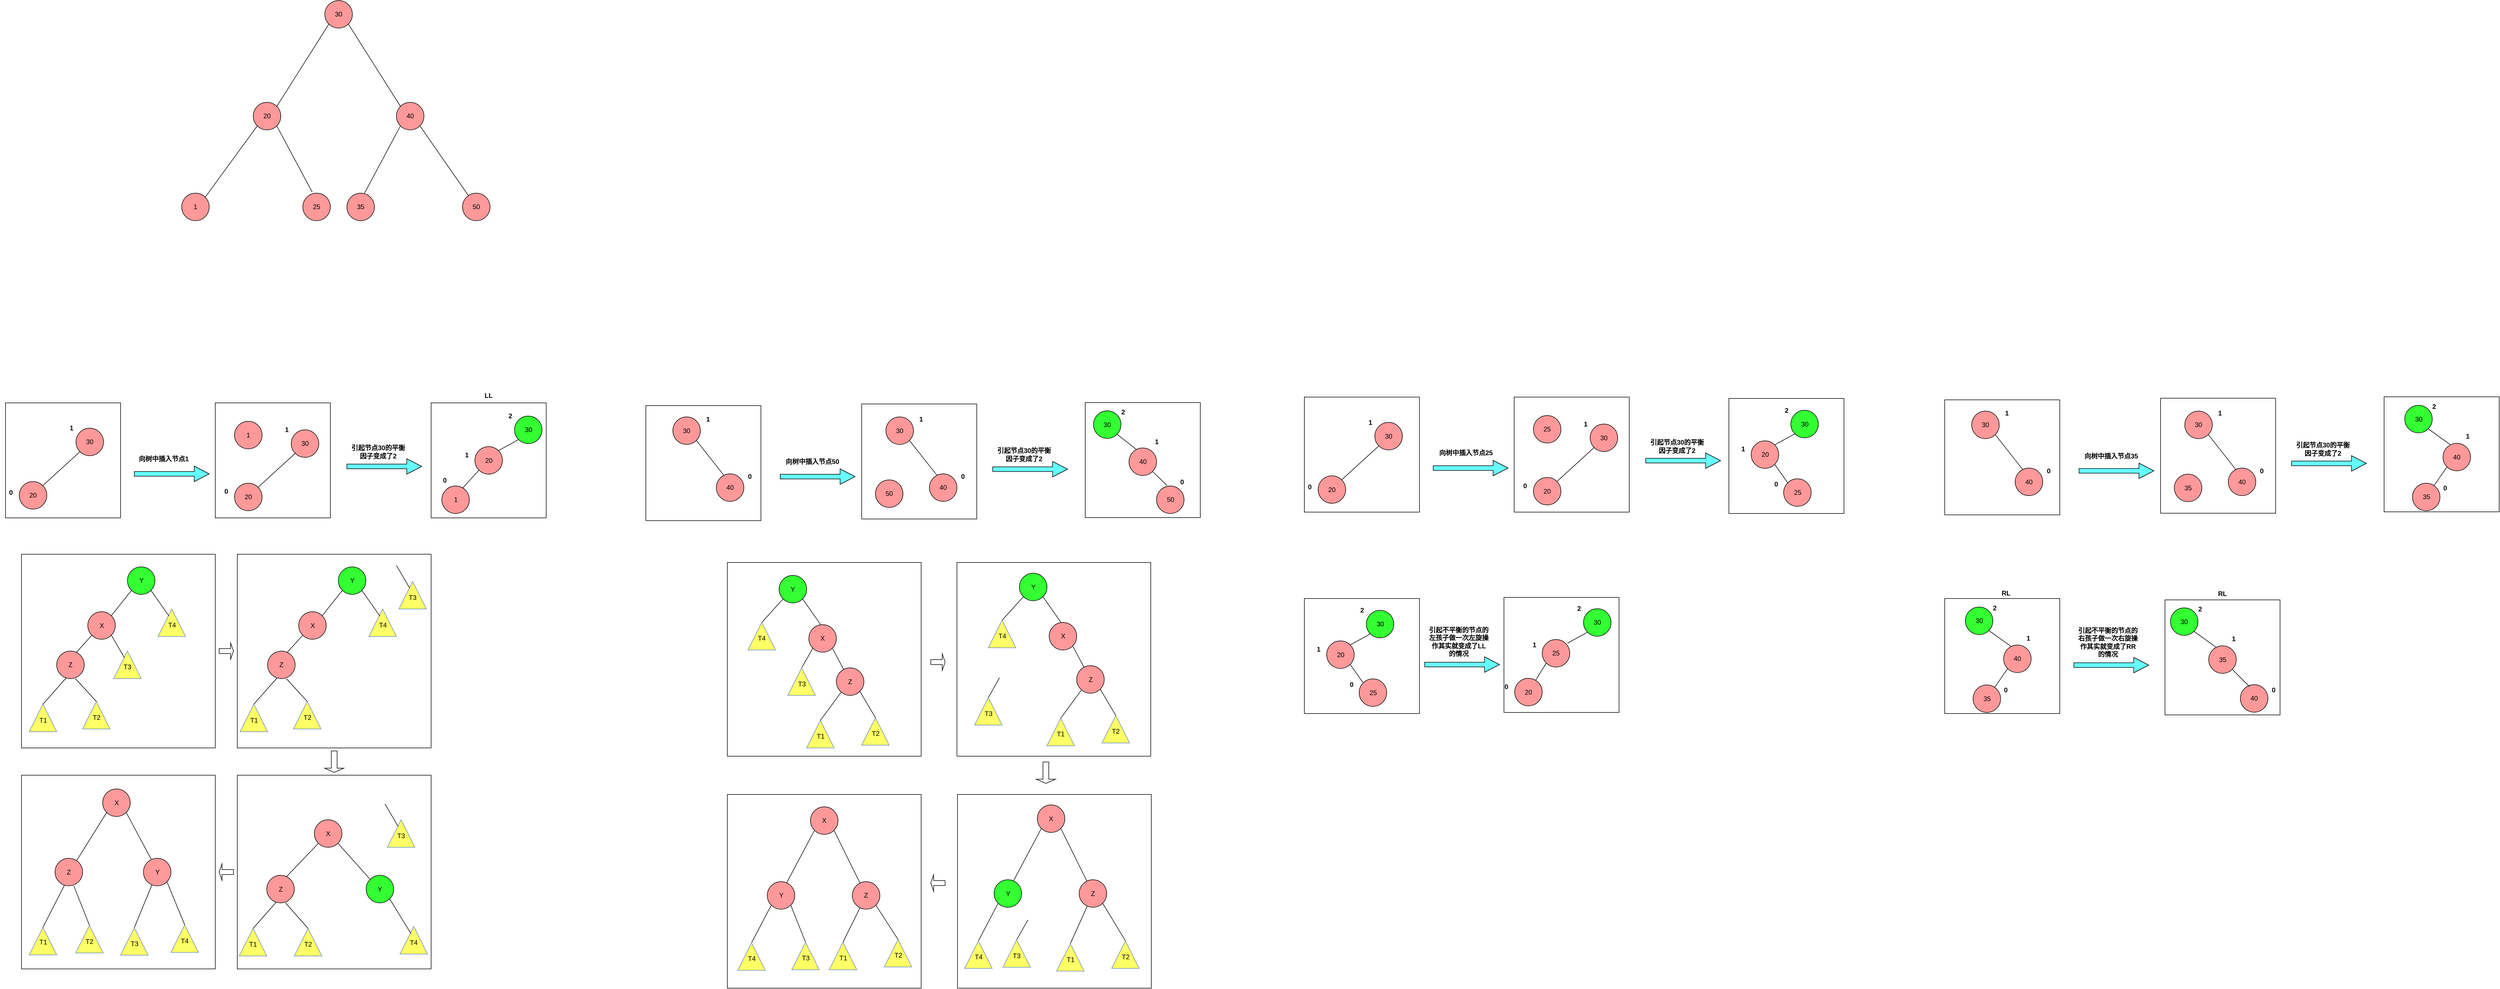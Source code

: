 <mxfile version="12.2.6" type="github" pages="1">
  <diagram id="hTnQboyederP554LiAXn" name="第 1 页">
    <mxGraphModel dx="1408" dy="758" grid="0" gridSize="10" guides="1" tooltips="1" connect="1" arrows="1" fold="1" page="1" pageScale="1" pageWidth="4681" pageHeight="3300" math="0" shadow="0">
      <root>
        <mxCell id="0"/>
        <mxCell id="1" parent="0"/>
        <mxCell id="3j5tgYm17wL_fTvZgQFr-371" value="" style="whiteSpace=wrap;html=1;aspect=fixed;fillColor=none;" vertex="1" parent="1">
          <mxGeometry x="3140" y="863" width="209" height="209" as="geometry"/>
        </mxCell>
        <mxCell id="3j5tgYm17wL_fTvZgQFr-178" value="" style="whiteSpace=wrap;html=1;aspect=fixed;fillColor=none;" vertex="1" parent="1">
          <mxGeometry x="1173" y="876" width="209" height="209" as="geometry"/>
        </mxCell>
        <mxCell id="3j5tgYm17wL_fTvZgQFr-146" value="" style="whiteSpace=wrap;html=1;aspect=fixed;fillColor=none;" vertex="1" parent="1">
          <mxGeometry x="431" y="1547.5" width="352" height="352" as="geometry"/>
        </mxCell>
        <mxCell id="3j5tgYm17wL_fTvZgQFr-145" value="" style="whiteSpace=wrap;html=1;aspect=fixed;fillColor=none;" vertex="1" parent="1">
          <mxGeometry x="39" y="1547.5" width="352" height="352" as="geometry"/>
        </mxCell>
        <mxCell id="3j5tgYm17wL_fTvZgQFr-51" value="" style="whiteSpace=wrap;html=1;aspect=fixed;fillColor=none;" vertex="1" parent="1">
          <mxGeometry x="391" y="871" width="209" height="209" as="geometry"/>
        </mxCell>
        <mxCell id="3j5tgYm17wL_fTvZgQFr-1" value="30" style="ellipse;whiteSpace=wrap;html=1;fillColor=#FF9999;" vertex="1" parent="1">
          <mxGeometry x="590" y="140" width="50" height="50" as="geometry"/>
        </mxCell>
        <mxCell id="3j5tgYm17wL_fTvZgQFr-2" value="" style="endArrow=none;html=1;exitX=1;exitY=0;exitDx=0;exitDy=0;entryX=0;entryY=1;entryDx=0;entryDy=0;" edge="1" parent="1" source="3j5tgYm17wL_fTvZgQFr-3" target="3j5tgYm17wL_fTvZgQFr-1">
          <mxGeometry width="50" height="50" relative="1" as="geometry">
            <mxPoint x="500" y="390" as="sourcePoint"/>
            <mxPoint x="577" y="293" as="targetPoint"/>
          </mxGeometry>
        </mxCell>
        <mxCell id="3j5tgYm17wL_fTvZgQFr-3" value="20" style="ellipse;whiteSpace=wrap;html=1;fillColor=#FF9999;" vertex="1" parent="1">
          <mxGeometry x="460" y="325" width="50" height="50" as="geometry"/>
        </mxCell>
        <mxCell id="3j5tgYm17wL_fTvZgQFr-4" value="" style="endArrow=none;html=1;exitX=0;exitY=0;exitDx=0;exitDy=0;entryX=1;entryY=1;entryDx=0;entryDy=0;" edge="1" parent="1" source="3j5tgYm17wL_fTvZgQFr-5" target="3j5tgYm17wL_fTvZgQFr-1">
          <mxGeometry width="50" height="50" relative="1" as="geometry">
            <mxPoint x="730" y="408.5" as="sourcePoint"/>
            <mxPoint x="807" y="311.5" as="targetPoint"/>
          </mxGeometry>
        </mxCell>
        <mxCell id="3j5tgYm17wL_fTvZgQFr-5" value="40" style="ellipse;whiteSpace=wrap;html=1;fillColor=#FF9999;" vertex="1" parent="1">
          <mxGeometry x="720" y="325" width="50" height="50" as="geometry"/>
        </mxCell>
        <mxCell id="3j5tgYm17wL_fTvZgQFr-7" value="" style="endArrow=none;html=1;exitX=1;exitY=0;exitDx=0;exitDy=0;entryX=0;entryY=1;entryDx=0;entryDy=0;" edge="1" parent="1" source="3j5tgYm17wL_fTvZgQFr-8" target="3j5tgYm17wL_fTvZgQFr-3">
          <mxGeometry width="50" height="50" relative="1" as="geometry">
            <mxPoint x="400" y="497.5" as="sourcePoint"/>
            <mxPoint x="477" y="400.5" as="targetPoint"/>
          </mxGeometry>
        </mxCell>
        <mxCell id="3j5tgYm17wL_fTvZgQFr-8" value="1" style="ellipse;whiteSpace=wrap;html=1;fillColor=#FF9999;" vertex="1" parent="1">
          <mxGeometry x="330" y="490" width="50" height="50" as="geometry"/>
        </mxCell>
        <mxCell id="3j5tgYm17wL_fTvZgQFr-9" value="" style="endArrow=none;html=1;entryX=1;entryY=1;entryDx=0;entryDy=0;exitX=0.34;exitY=-0.04;exitDx=0;exitDy=0;exitPerimeter=0;" edge="1" parent="1" source="3j5tgYm17wL_fTvZgQFr-10" target="3j5tgYm17wL_fTvZgQFr-3">
          <mxGeometry width="50" height="50" relative="1" as="geometry">
            <mxPoint x="570" y="497" as="sourcePoint"/>
            <mxPoint x="512.678" y="400.178" as="targetPoint"/>
          </mxGeometry>
        </mxCell>
        <mxCell id="3j5tgYm17wL_fTvZgQFr-10" value="25" style="ellipse;whiteSpace=wrap;html=1;fillColor=#FF9999;" vertex="1" parent="1">
          <mxGeometry x="550" y="490" width="50" height="50" as="geometry"/>
        </mxCell>
        <mxCell id="3j5tgYm17wL_fTvZgQFr-12" value="" style="endArrow=none;html=1;entryX=0;entryY=1;entryDx=0;entryDy=0;exitX=0.64;exitY=0;exitDx=0;exitDy=0;exitPerimeter=0;" edge="1" parent="1" source="3j5tgYm17wL_fTvZgQFr-13" target="3j5tgYm17wL_fTvZgQFr-5">
          <mxGeometry width="50" height="50" relative="1" as="geometry">
            <mxPoint x="660" y="497" as="sourcePoint"/>
            <mxPoint x="717" y="363" as="targetPoint"/>
          </mxGeometry>
        </mxCell>
        <mxCell id="3j5tgYm17wL_fTvZgQFr-13" value="35" style="ellipse;whiteSpace=wrap;html=1;fillColor=#FF9999;" vertex="1" parent="1">
          <mxGeometry x="630" y="490" width="50" height="50" as="geometry"/>
        </mxCell>
        <mxCell id="3j5tgYm17wL_fTvZgQFr-14" value="" style="endArrow=none;html=1;entryX=1;entryY=1;entryDx=0;entryDy=0;" edge="1" parent="1" source="3j5tgYm17wL_fTvZgQFr-15" target="3j5tgYm17wL_fTvZgQFr-5">
          <mxGeometry width="50" height="50" relative="1" as="geometry">
            <mxPoint x="920" y="516" as="sourcePoint"/>
            <mxPoint x="782.678" y="412.678" as="targetPoint"/>
          </mxGeometry>
        </mxCell>
        <mxCell id="3j5tgYm17wL_fTvZgQFr-15" value="50" style="ellipse;whiteSpace=wrap;html=1;fillColor=#FF9999;" vertex="1" parent="1">
          <mxGeometry x="840" y="490" width="50" height="50" as="geometry"/>
        </mxCell>
        <mxCell id="3j5tgYm17wL_fTvZgQFr-17" value="30" style="ellipse;whiteSpace=wrap;html=1;fillColor=#33FF33;" vertex="1" parent="1">
          <mxGeometry x="934.5" y="895" width="50" height="50" as="geometry"/>
        </mxCell>
        <mxCell id="3j5tgYm17wL_fTvZgQFr-18" value="" style="endArrow=none;html=1;exitX=1;exitY=0;exitDx=0;exitDy=0;entryX=0;entryY=1;entryDx=0;entryDy=0;" edge="1" parent="1" source="3j5tgYm17wL_fTvZgQFr-19" target="3j5tgYm17wL_fTvZgQFr-17">
          <mxGeometry width="50" height="50" relative="1" as="geometry">
            <mxPoint x="927.5" y="992" as="sourcePoint"/>
            <mxPoint x="1004.5" y="895" as="targetPoint"/>
          </mxGeometry>
        </mxCell>
        <mxCell id="3j5tgYm17wL_fTvZgQFr-19" value="20" style="ellipse;whiteSpace=wrap;html=1;fillColor=#FF9999;" vertex="1" parent="1">
          <mxGeometry x="862.5" y="950.5" width="50" height="50" as="geometry"/>
        </mxCell>
        <mxCell id="3j5tgYm17wL_fTvZgQFr-22" value="" style="endArrow=none;html=1;entryX=0;entryY=1;entryDx=0;entryDy=0;" edge="1" parent="1" target="3j5tgYm17wL_fTvZgQFr-19">
          <mxGeometry width="50" height="50" relative="1" as="geometry">
            <mxPoint x="837.5" y="1029" as="sourcePoint"/>
            <mxPoint x="904.5" y="1002.5" as="targetPoint"/>
          </mxGeometry>
        </mxCell>
        <mxCell id="3j5tgYm17wL_fTvZgQFr-23" value="1" style="ellipse;whiteSpace=wrap;html=1;fillColor=#FF9999;" vertex="1" parent="1">
          <mxGeometry x="802.5" y="1022" width="50" height="50" as="geometry"/>
        </mxCell>
        <mxCell id="3j5tgYm17wL_fTvZgQFr-30" value="&lt;b&gt;2&lt;/b&gt;" style="text;html=1;strokeColor=none;fillColor=none;align=center;verticalAlign=middle;whiteSpace=wrap;rounded=0;" vertex="1" parent="1">
          <mxGeometry x="906.5" y="885" width="40" height="20" as="geometry"/>
        </mxCell>
        <mxCell id="3j5tgYm17wL_fTvZgQFr-31" value="1" style="text;html=1;strokeColor=none;fillColor=none;align=center;verticalAlign=middle;whiteSpace=wrap;rounded=0;fontStyle=1" vertex="1" parent="1">
          <mxGeometry x="827.5" y="955.5" width="40" height="20" as="geometry"/>
        </mxCell>
        <mxCell id="3j5tgYm17wL_fTvZgQFr-32" value="0" style="text;html=1;strokeColor=none;fillColor=none;align=center;verticalAlign=middle;whiteSpace=wrap;rounded=0;fontStyle=1" vertex="1" parent="1">
          <mxGeometry x="787.5" y="1002" width="40" height="20" as="geometry"/>
        </mxCell>
        <mxCell id="3j5tgYm17wL_fTvZgQFr-33" value="30" style="ellipse;whiteSpace=wrap;html=1;fillColor=#FF9999;" vertex="1" parent="1">
          <mxGeometry x="529" y="920" width="50" height="50" as="geometry"/>
        </mxCell>
        <mxCell id="3j5tgYm17wL_fTvZgQFr-34" value="" style="endArrow=none;html=1;exitX=1;exitY=0;exitDx=0;exitDy=0;entryX=0;entryY=1;entryDx=0;entryDy=0;" edge="1" parent="1" source="3j5tgYm17wL_fTvZgQFr-35" target="3j5tgYm17wL_fTvZgQFr-33">
          <mxGeometry width="50" height="50" relative="1" as="geometry">
            <mxPoint x="446" y="1102" as="sourcePoint"/>
            <mxPoint x="523" y="1005" as="targetPoint"/>
          </mxGeometry>
        </mxCell>
        <mxCell id="3j5tgYm17wL_fTvZgQFr-35" value="20" style="ellipse;whiteSpace=wrap;html=1;fillColor=#FF9999;" vertex="1" parent="1">
          <mxGeometry x="426" y="1017" width="50" height="50" as="geometry"/>
        </mxCell>
        <mxCell id="3j5tgYm17wL_fTvZgQFr-36" value="&lt;b&gt;1&lt;/b&gt;" style="text;html=1;strokeColor=none;fillColor=none;align=center;verticalAlign=middle;whiteSpace=wrap;rounded=0;" vertex="1" parent="1">
          <mxGeometry x="501" y="910" width="40" height="20" as="geometry"/>
        </mxCell>
        <mxCell id="3j5tgYm17wL_fTvZgQFr-37" value="0" style="text;html=1;strokeColor=none;fillColor=none;align=center;verticalAlign=middle;whiteSpace=wrap;rounded=0;fontStyle=1" vertex="1" parent="1">
          <mxGeometry x="391" y="1022" width="40" height="20" as="geometry"/>
        </mxCell>
        <mxCell id="3j5tgYm17wL_fTvZgQFr-38" value="1" style="ellipse;whiteSpace=wrap;html=1;fillColor=#FF9999;" vertex="1" parent="1">
          <mxGeometry x="426" y="904.5" width="50" height="50" as="geometry"/>
        </mxCell>
        <mxCell id="3j5tgYm17wL_fTvZgQFr-39" value="30" style="ellipse;whiteSpace=wrap;html=1;fillColor=#FF9999;" vertex="1" parent="1">
          <mxGeometry x="138" y="917" width="50" height="50" as="geometry"/>
        </mxCell>
        <mxCell id="3j5tgYm17wL_fTvZgQFr-40" value="" style="endArrow=none;html=1;exitX=1;exitY=0;exitDx=0;exitDy=0;entryX=0;entryY=1;entryDx=0;entryDy=0;" edge="1" parent="1" source="3j5tgYm17wL_fTvZgQFr-41" target="3j5tgYm17wL_fTvZgQFr-39">
          <mxGeometry width="50" height="50" relative="1" as="geometry">
            <mxPoint x="55" y="1099" as="sourcePoint"/>
            <mxPoint x="132" y="1002" as="targetPoint"/>
          </mxGeometry>
        </mxCell>
        <mxCell id="3j5tgYm17wL_fTvZgQFr-41" value="20" style="ellipse;whiteSpace=wrap;html=1;fillColor=#FF9999;" vertex="1" parent="1">
          <mxGeometry x="35" y="1014" width="50" height="50" as="geometry"/>
        </mxCell>
        <mxCell id="3j5tgYm17wL_fTvZgQFr-42" value="&lt;b&gt;1&lt;/b&gt;" style="text;html=1;strokeColor=none;fillColor=none;align=center;verticalAlign=middle;whiteSpace=wrap;rounded=0;" vertex="1" parent="1">
          <mxGeometry x="110" y="907" width="40" height="20" as="geometry"/>
        </mxCell>
        <mxCell id="3j5tgYm17wL_fTvZgQFr-43" value="0" style="text;html=1;strokeColor=none;fillColor=none;align=center;verticalAlign=middle;whiteSpace=wrap;rounded=0;fontStyle=1" vertex="1" parent="1">
          <mxGeometry y="1024" width="40" height="20" as="geometry"/>
        </mxCell>
        <mxCell id="3j5tgYm17wL_fTvZgQFr-46" value="" style="shape=singleArrow;whiteSpace=wrap;html=1;fillColor=#66FFFF;" vertex="1" parent="1">
          <mxGeometry x="244" y="986" width="136" height="28" as="geometry"/>
        </mxCell>
        <mxCell id="3j5tgYm17wL_fTvZgQFr-47" value="向树中插入节点1" style="text;html=1;strokeColor=none;fillColor=none;align=center;verticalAlign=middle;whiteSpace=wrap;rounded=0;fontStyle=1" vertex="1" parent="1">
          <mxGeometry x="250" y="969.5" width="95" height="6" as="geometry"/>
        </mxCell>
        <mxCell id="3j5tgYm17wL_fTvZgQFr-48" value="" style="shape=singleArrow;whiteSpace=wrap;html=1;fillColor=#66FFFF;" vertex="1" parent="1">
          <mxGeometry x="630" y="972.5" width="136" height="28" as="geometry"/>
        </mxCell>
        <mxCell id="3j5tgYm17wL_fTvZgQFr-49" value="引起节点30的平衡因子变成了2" style="text;html=1;strokeColor=none;fillColor=none;align=center;verticalAlign=middle;whiteSpace=wrap;rounded=0;fontStyle=1" vertex="1" parent="1">
          <mxGeometry x="637" y="939.5" width="100" height="41" as="geometry"/>
        </mxCell>
        <mxCell id="3j5tgYm17wL_fTvZgQFr-50" value="" style="whiteSpace=wrap;html=1;aspect=fixed;fillColor=none;" vertex="1" parent="1">
          <mxGeometry x="10" y="871" width="209" height="209" as="geometry"/>
        </mxCell>
        <mxCell id="3j5tgYm17wL_fTvZgQFr-54" value="" style="whiteSpace=wrap;html=1;aspect=fixed;fillColor=none;" vertex="1" parent="1">
          <mxGeometry x="783" y="871" width="209" height="209" as="geometry"/>
        </mxCell>
        <mxCell id="3j5tgYm17wL_fTvZgQFr-55" value="Y" style="ellipse;whiteSpace=wrap;html=1;fillColor=#33FF33;" vertex="1" parent="1">
          <mxGeometry x="231.5" y="1169" width="50" height="50" as="geometry"/>
        </mxCell>
        <mxCell id="3j5tgYm17wL_fTvZgQFr-56" value="" style="endArrow=none;html=1;exitX=1;exitY=0;exitDx=0;exitDy=0;entryX=0;entryY=1;entryDx=0;entryDy=0;" edge="1" parent="1" source="3j5tgYm17wL_fTvZgQFr-57" target="3j5tgYm17wL_fTvZgQFr-55">
          <mxGeometry width="50" height="50" relative="1" as="geometry">
            <mxPoint x="224.5" y="1292" as="sourcePoint"/>
            <mxPoint x="301.5" y="1195" as="targetPoint"/>
          </mxGeometry>
        </mxCell>
        <mxCell id="3j5tgYm17wL_fTvZgQFr-57" value="X" style="ellipse;whiteSpace=wrap;html=1;fillColor=#FF9999;" vertex="1" parent="1">
          <mxGeometry x="159.5" y="1250.5" width="50" height="50" as="geometry"/>
        </mxCell>
        <mxCell id="3j5tgYm17wL_fTvZgQFr-58" value="" style="endArrow=none;html=1;entryX=0;entryY=1;entryDx=0;entryDy=0;" edge="1" parent="1" target="3j5tgYm17wL_fTvZgQFr-57">
          <mxGeometry width="50" height="50" relative="1" as="geometry">
            <mxPoint x="134.5" y="1329" as="sourcePoint"/>
            <mxPoint x="201.5" y="1302.5" as="targetPoint"/>
          </mxGeometry>
        </mxCell>
        <mxCell id="3j5tgYm17wL_fTvZgQFr-59" value="Z" style="ellipse;whiteSpace=wrap;html=1;fillColor=#FF9999;" vertex="1" parent="1">
          <mxGeometry x="103" y="1322" width="50" height="50" as="geometry"/>
        </mxCell>
        <mxCell id="3j5tgYm17wL_fTvZgQFr-64" value="" style="triangle;whiteSpace=wrap;html=1;fillColor=#FFFF66;rotation=-90;strokeColor=#6c8ebf;" vertex="1" parent="1">
          <mxGeometry x="53" y="1418.5" width="50" height="50" as="geometry"/>
        </mxCell>
        <mxCell id="3j5tgYm17wL_fTvZgQFr-65" value="T1" style="text;html=1;strokeColor=none;fillColor=none;align=center;verticalAlign=middle;whiteSpace=wrap;rounded=0;strokeWidth=1;" vertex="1" parent="1">
          <mxGeometry x="66.5" y="1438.5" width="23" height="18" as="geometry"/>
        </mxCell>
        <mxCell id="3j5tgYm17wL_fTvZgQFr-71" value="" style="triangle;whiteSpace=wrap;html=1;fillColor=#FFFF66;rotation=-90;strokeColor=#6c8ebf;" vertex="1" parent="1">
          <mxGeometry x="150" y="1413.5" width="50" height="50" as="geometry"/>
        </mxCell>
        <mxCell id="3j5tgYm17wL_fTvZgQFr-72" value="T2" style="text;html=1;strokeColor=none;fillColor=none;align=center;verticalAlign=middle;whiteSpace=wrap;rounded=0;strokeWidth=1;" vertex="1" parent="1">
          <mxGeometry x="163.5" y="1433.5" width="23" height="18" as="geometry"/>
        </mxCell>
        <mxCell id="3j5tgYm17wL_fTvZgQFr-73" value="" style="triangle;whiteSpace=wrap;html=1;fillColor=#FFFF66;rotation=-90;strokeColor=#6c8ebf;" vertex="1" parent="1">
          <mxGeometry x="206.5" y="1322" width="50" height="50" as="geometry"/>
        </mxCell>
        <mxCell id="3j5tgYm17wL_fTvZgQFr-74" value="T3" style="text;html=1;strokeColor=none;fillColor=none;align=center;verticalAlign=middle;whiteSpace=wrap;rounded=0;strokeWidth=1;" vertex="1" parent="1">
          <mxGeometry x="220" y="1342" width="23" height="18" as="geometry"/>
        </mxCell>
        <mxCell id="3j5tgYm17wL_fTvZgQFr-75" value="" style="triangle;whiteSpace=wrap;html=1;fillColor=#FFFF66;rotation=-90;strokeColor=#6c8ebf;" vertex="1" parent="1">
          <mxGeometry x="287" y="1245.5" width="50" height="50" as="geometry"/>
        </mxCell>
        <mxCell id="3j5tgYm17wL_fTvZgQFr-76" value="T4" style="text;html=1;strokeColor=none;fillColor=none;align=center;verticalAlign=middle;whiteSpace=wrap;rounded=0;strokeWidth=1;" vertex="1" parent="1">
          <mxGeometry x="300.5" y="1265.5" width="23" height="18" as="geometry"/>
        </mxCell>
        <mxCell id="3j5tgYm17wL_fTvZgQFr-78" value="" style="endArrow=none;html=1;exitX=1;exitY=1;exitDx=0;exitDy=0;entryX=0.74;entryY=0.4;entryDx=0;entryDy=0;entryPerimeter=0;" edge="1" parent="1" source="3j5tgYm17wL_fTvZgQFr-55" target="3j5tgYm17wL_fTvZgQFr-75">
          <mxGeometry width="50" height="50" relative="1" as="geometry">
            <mxPoint x="291.5" y="1238" as="sourcePoint"/>
            <mxPoint x="341.5" y="1188" as="targetPoint"/>
          </mxGeometry>
        </mxCell>
        <mxCell id="3j5tgYm17wL_fTvZgQFr-80" value="" style="endArrow=none;html=1;exitX=1;exitY=1;exitDx=0;exitDy=0;entryX=0.76;entryY=0.39;entryDx=0;entryDy=0;entryPerimeter=0;" edge="1" parent="1" source="3j5tgYm17wL_fTvZgQFr-57" target="3j5tgYm17wL_fTvZgQFr-73">
          <mxGeometry width="50" height="50" relative="1" as="geometry">
            <mxPoint x="284.178" y="1247.678" as="sourcePoint"/>
            <mxPoint x="327.5" y="1263.5" as="targetPoint"/>
          </mxGeometry>
        </mxCell>
        <mxCell id="3j5tgYm17wL_fTvZgQFr-81" value="" style="endArrow=none;html=1;exitX=1;exitY=0.5;exitDx=0;exitDy=0;entryX=0.34;entryY=0.98;entryDx=0;entryDy=0;entryPerimeter=0;" edge="1" parent="1" source="3j5tgYm17wL_fTvZgQFr-64" target="3j5tgYm17wL_fTvZgQFr-59">
          <mxGeometry width="50" height="50" relative="1" as="geometry">
            <mxPoint x="144.5" y="1339" as="sourcePoint"/>
            <mxPoint x="113" y="1366" as="targetPoint"/>
          </mxGeometry>
        </mxCell>
        <mxCell id="3j5tgYm17wL_fTvZgQFr-82" value="" style="endArrow=none;html=1;exitX=0.68;exitY=1;exitDx=0;exitDy=0;entryX=1;entryY=0.5;entryDx=0;entryDy=0;exitPerimeter=0;" edge="1" parent="1" source="3j5tgYm17wL_fTvZgQFr-59" target="3j5tgYm17wL_fTvZgQFr-71">
          <mxGeometry width="50" height="50" relative="1" as="geometry">
            <mxPoint x="212.178" y="1303.178" as="sourcePoint"/>
            <mxPoint x="236" y="1344" as="targetPoint"/>
          </mxGeometry>
        </mxCell>
        <mxCell id="3j5tgYm17wL_fTvZgQFr-84" value="Y" style="ellipse;whiteSpace=wrap;html=1;fillColor=#33FF33;" vertex="1" parent="1">
          <mxGeometry x="614.5" y="1169" width="50" height="50" as="geometry"/>
        </mxCell>
        <mxCell id="3j5tgYm17wL_fTvZgQFr-85" value="" style="endArrow=none;html=1;exitX=1;exitY=0;exitDx=0;exitDy=0;entryX=0;entryY=1;entryDx=0;entryDy=0;" edge="1" parent="1" source="3j5tgYm17wL_fTvZgQFr-86" target="3j5tgYm17wL_fTvZgQFr-84">
          <mxGeometry width="50" height="50" relative="1" as="geometry">
            <mxPoint x="607.5" y="1292" as="sourcePoint"/>
            <mxPoint x="684.5" y="1195" as="targetPoint"/>
          </mxGeometry>
        </mxCell>
        <mxCell id="3j5tgYm17wL_fTvZgQFr-86" value="X" style="ellipse;whiteSpace=wrap;html=1;fillColor=#FF9999;" vertex="1" parent="1">
          <mxGeometry x="542.5" y="1250.5" width="50" height="50" as="geometry"/>
        </mxCell>
        <mxCell id="3j5tgYm17wL_fTvZgQFr-87" value="" style="endArrow=none;html=1;entryX=0;entryY=1;entryDx=0;entryDy=0;" edge="1" parent="1" target="3j5tgYm17wL_fTvZgQFr-86">
          <mxGeometry width="50" height="50" relative="1" as="geometry">
            <mxPoint x="517.5" y="1329" as="sourcePoint"/>
            <mxPoint x="584.5" y="1302.5" as="targetPoint"/>
          </mxGeometry>
        </mxCell>
        <mxCell id="3j5tgYm17wL_fTvZgQFr-88" value="Z" style="ellipse;whiteSpace=wrap;html=1;fillColor=#FF9999;" vertex="1" parent="1">
          <mxGeometry x="486" y="1322" width="50" height="50" as="geometry"/>
        </mxCell>
        <mxCell id="3j5tgYm17wL_fTvZgQFr-89" value="" style="triangle;whiteSpace=wrap;html=1;fillColor=#FFFF66;rotation=-90;strokeColor=#6c8ebf;" vertex="1" parent="1">
          <mxGeometry x="436" y="1418.5" width="50" height="50" as="geometry"/>
        </mxCell>
        <mxCell id="3j5tgYm17wL_fTvZgQFr-90" value="T1" style="text;html=1;strokeColor=none;fillColor=none;align=center;verticalAlign=middle;whiteSpace=wrap;rounded=0;strokeWidth=1;" vertex="1" parent="1">
          <mxGeometry x="449.5" y="1438.5" width="23" height="18" as="geometry"/>
        </mxCell>
        <mxCell id="3j5tgYm17wL_fTvZgQFr-91" value="" style="triangle;whiteSpace=wrap;html=1;fillColor=#FFFF66;rotation=-90;strokeColor=#6c8ebf;" vertex="1" parent="1">
          <mxGeometry x="533" y="1413.5" width="50" height="50" as="geometry"/>
        </mxCell>
        <mxCell id="3j5tgYm17wL_fTvZgQFr-92" value="T2" style="text;html=1;strokeColor=none;fillColor=none;align=center;verticalAlign=middle;whiteSpace=wrap;rounded=0;strokeWidth=1;" vertex="1" parent="1">
          <mxGeometry x="546.5" y="1433.5" width="23" height="18" as="geometry"/>
        </mxCell>
        <mxCell id="3j5tgYm17wL_fTvZgQFr-95" value="" style="triangle;whiteSpace=wrap;html=1;fillColor=#FFFF66;rotation=-90;strokeColor=#6c8ebf;" vertex="1" parent="1">
          <mxGeometry x="670" y="1245.5" width="50" height="50" as="geometry"/>
        </mxCell>
        <mxCell id="3j5tgYm17wL_fTvZgQFr-96" value="T4" style="text;html=1;strokeColor=none;fillColor=none;align=center;verticalAlign=middle;whiteSpace=wrap;rounded=0;strokeWidth=1;" vertex="1" parent="1">
          <mxGeometry x="683.5" y="1265.5" width="23" height="18" as="geometry"/>
        </mxCell>
        <mxCell id="3j5tgYm17wL_fTvZgQFr-97" value="" style="endArrow=none;html=1;exitX=1;exitY=1;exitDx=0;exitDy=0;entryX=0.74;entryY=0.4;entryDx=0;entryDy=0;entryPerimeter=0;" edge="1" parent="1" source="3j5tgYm17wL_fTvZgQFr-84" target="3j5tgYm17wL_fTvZgQFr-95">
          <mxGeometry width="50" height="50" relative="1" as="geometry">
            <mxPoint x="674.5" y="1238" as="sourcePoint"/>
            <mxPoint x="724.5" y="1188" as="targetPoint"/>
          </mxGeometry>
        </mxCell>
        <mxCell id="3j5tgYm17wL_fTvZgQFr-99" value="" style="endArrow=none;html=1;exitX=1;exitY=0.5;exitDx=0;exitDy=0;entryX=0.34;entryY=0.98;entryDx=0;entryDy=0;entryPerimeter=0;" edge="1" parent="1" source="3j5tgYm17wL_fTvZgQFr-89" target="3j5tgYm17wL_fTvZgQFr-88">
          <mxGeometry width="50" height="50" relative="1" as="geometry">
            <mxPoint x="527.5" y="1339" as="sourcePoint"/>
            <mxPoint x="496" y="1366" as="targetPoint"/>
          </mxGeometry>
        </mxCell>
        <mxCell id="3j5tgYm17wL_fTvZgQFr-100" value="" style="endArrow=none;html=1;exitX=0.68;exitY=1;exitDx=0;exitDy=0;entryX=1;entryY=0.5;entryDx=0;entryDy=0;exitPerimeter=0;" edge="1" parent="1" source="3j5tgYm17wL_fTvZgQFr-88" target="3j5tgYm17wL_fTvZgQFr-91">
          <mxGeometry width="50" height="50" relative="1" as="geometry">
            <mxPoint x="595.178" y="1303.178" as="sourcePoint"/>
            <mxPoint x="619" y="1344" as="targetPoint"/>
          </mxGeometry>
        </mxCell>
        <mxCell id="3j5tgYm17wL_fTvZgQFr-101" value="" style="triangle;whiteSpace=wrap;html=1;fillColor=#FFFF66;rotation=-90;strokeColor=#6c8ebf;" vertex="1" parent="1">
          <mxGeometry x="724.5" y="1195.5" width="50" height="50" as="geometry"/>
        </mxCell>
        <mxCell id="3j5tgYm17wL_fTvZgQFr-102" value="T3" style="text;html=1;strokeColor=none;fillColor=none;align=center;verticalAlign=middle;whiteSpace=wrap;rounded=0;strokeWidth=1;" vertex="1" parent="1">
          <mxGeometry x="738" y="1215.5" width="23" height="18" as="geometry"/>
        </mxCell>
        <mxCell id="3j5tgYm17wL_fTvZgQFr-103" value="" style="endArrow=none;html=1;exitX=1;exitY=1;exitDx=0;exitDy=0;entryX=0.76;entryY=0.39;entryDx=0;entryDy=0;entryPerimeter=0;" edge="1" parent="1" target="3j5tgYm17wL_fTvZgQFr-101">
          <mxGeometry width="50" height="50" relative="1" as="geometry">
            <mxPoint x="720.178" y="1166.678" as="sourcePoint"/>
            <mxPoint x="845.5" y="1137" as="targetPoint"/>
          </mxGeometry>
        </mxCell>
        <mxCell id="3j5tgYm17wL_fTvZgQFr-104" value="Y" style="ellipse;whiteSpace=wrap;html=1;fillColor=#33FF33;" vertex="1" parent="1">
          <mxGeometry x="665" y="1729.5" width="50" height="50" as="geometry"/>
        </mxCell>
        <mxCell id="3j5tgYm17wL_fTvZgQFr-106" value="X" style="ellipse;whiteSpace=wrap;html=1;fillColor=#FF9999;" vertex="1" parent="1">
          <mxGeometry x="571" y="1628.5" width="50" height="50" as="geometry"/>
        </mxCell>
        <mxCell id="3j5tgYm17wL_fTvZgQFr-107" value="" style="endArrow=none;html=1;entryX=0;entryY=1;entryDx=0;entryDy=0;" edge="1" parent="1" target="3j5tgYm17wL_fTvZgQFr-106">
          <mxGeometry width="50" height="50" relative="1" as="geometry">
            <mxPoint x="516" y="1736.5" as="sourcePoint"/>
            <mxPoint x="583" y="1710" as="targetPoint"/>
          </mxGeometry>
        </mxCell>
        <mxCell id="3j5tgYm17wL_fTvZgQFr-108" value="Z" style="ellipse;whiteSpace=wrap;html=1;fillColor=#FF9999;" vertex="1" parent="1">
          <mxGeometry x="484.5" y="1729.5" width="50" height="50" as="geometry"/>
        </mxCell>
        <mxCell id="3j5tgYm17wL_fTvZgQFr-109" value="" style="triangle;whiteSpace=wrap;html=1;fillColor=#FFFF66;rotation=-90;strokeColor=#6c8ebf;" vertex="1" parent="1">
          <mxGeometry x="434.5" y="1826" width="50" height="50" as="geometry"/>
        </mxCell>
        <mxCell id="3j5tgYm17wL_fTvZgQFr-110" value="T1" style="text;html=1;strokeColor=none;fillColor=none;align=center;verticalAlign=middle;whiteSpace=wrap;rounded=0;strokeWidth=1;" vertex="1" parent="1">
          <mxGeometry x="448" y="1846" width="23" height="18" as="geometry"/>
        </mxCell>
        <mxCell id="3j5tgYm17wL_fTvZgQFr-111" value="" style="triangle;whiteSpace=wrap;html=1;fillColor=#FFFF66;rotation=-90;strokeColor=#6c8ebf;" vertex="1" parent="1">
          <mxGeometry x="534.5" y="1826" width="50" height="50" as="geometry"/>
        </mxCell>
        <mxCell id="3j5tgYm17wL_fTvZgQFr-112" value="T2" style="text;html=1;strokeColor=none;fillColor=none;align=center;verticalAlign=middle;whiteSpace=wrap;rounded=0;strokeWidth=1;" vertex="1" parent="1">
          <mxGeometry x="548" y="1846" width="23" height="18" as="geometry"/>
        </mxCell>
        <mxCell id="3j5tgYm17wL_fTvZgQFr-113" value="" style="triangle;whiteSpace=wrap;html=1;fillColor=#FFFF66;rotation=-90;strokeColor=#6c8ebf;" vertex="1" parent="1">
          <mxGeometry x="726.5" y="1822.5" width="50" height="50" as="geometry"/>
        </mxCell>
        <mxCell id="3j5tgYm17wL_fTvZgQFr-114" value="T4" style="text;html=1;strokeColor=none;fillColor=none;align=center;verticalAlign=middle;whiteSpace=wrap;rounded=0;strokeWidth=1;" vertex="1" parent="1">
          <mxGeometry x="740" y="1842.5" width="23" height="18" as="geometry"/>
        </mxCell>
        <mxCell id="3j5tgYm17wL_fTvZgQFr-115" value="" style="endArrow=none;html=1;exitX=1;exitY=1;exitDx=0;exitDy=0;entryX=0.74;entryY=0.4;entryDx=0;entryDy=0;entryPerimeter=0;" edge="1" parent="1" source="3j5tgYm17wL_fTvZgQFr-104" target="3j5tgYm17wL_fTvZgQFr-113">
          <mxGeometry width="50" height="50" relative="1" as="geometry">
            <mxPoint x="731" y="1815" as="sourcePoint"/>
            <mxPoint x="781" y="1765" as="targetPoint"/>
          </mxGeometry>
        </mxCell>
        <mxCell id="3j5tgYm17wL_fTvZgQFr-116" value="" style="endArrow=none;html=1;exitX=1;exitY=0.5;exitDx=0;exitDy=0;entryX=0.34;entryY=0.98;entryDx=0;entryDy=0;entryPerimeter=0;" edge="1" parent="1" source="3j5tgYm17wL_fTvZgQFr-109" target="3j5tgYm17wL_fTvZgQFr-108">
          <mxGeometry width="50" height="50" relative="1" as="geometry">
            <mxPoint x="526" y="1746.5" as="sourcePoint"/>
            <mxPoint x="494.5" y="1773.5" as="targetPoint"/>
          </mxGeometry>
        </mxCell>
        <mxCell id="3j5tgYm17wL_fTvZgQFr-117" value="" style="endArrow=none;html=1;exitX=0.68;exitY=1;exitDx=0;exitDy=0;entryX=1;entryY=0.5;entryDx=0;entryDy=0;exitPerimeter=0;" edge="1" parent="1" source="3j5tgYm17wL_fTvZgQFr-108" target="3j5tgYm17wL_fTvZgQFr-111">
          <mxGeometry width="50" height="50" relative="1" as="geometry">
            <mxPoint x="593.678" y="1710.678" as="sourcePoint"/>
            <mxPoint x="617.5" y="1751.5" as="targetPoint"/>
          </mxGeometry>
        </mxCell>
        <mxCell id="3j5tgYm17wL_fTvZgQFr-121" value="" style="endArrow=none;html=1;exitX=1;exitY=1;exitDx=0;exitDy=0;entryX=0;entryY=0;entryDx=0;entryDy=0;" edge="1" parent="1" source="3j5tgYm17wL_fTvZgQFr-106" target="3j5tgYm17wL_fTvZgQFr-104">
          <mxGeometry width="50" height="50" relative="1" as="geometry">
            <mxPoint x="528.5" y="1789.5" as="sourcePoint"/>
            <mxPoint x="569.5" y="1836" as="targetPoint"/>
          </mxGeometry>
        </mxCell>
        <mxCell id="3j5tgYm17wL_fTvZgQFr-122" value="" style="triangle;whiteSpace=wrap;html=1;fillColor=#FFFF66;rotation=-90;strokeColor=#6c8ebf;" vertex="1" parent="1">
          <mxGeometry x="703.5" y="1628.5" width="50" height="50" as="geometry"/>
        </mxCell>
        <mxCell id="3j5tgYm17wL_fTvZgQFr-123" value="T3" style="text;html=1;strokeColor=none;fillColor=none;align=center;verticalAlign=middle;whiteSpace=wrap;rounded=0;strokeWidth=1;" vertex="1" parent="1">
          <mxGeometry x="717" y="1648.5" width="23" height="18" as="geometry"/>
        </mxCell>
        <mxCell id="3j5tgYm17wL_fTvZgQFr-124" value="" style="endArrow=none;html=1;exitX=1;exitY=1;exitDx=0;exitDy=0;entryX=0.76;entryY=0.39;entryDx=0;entryDy=0;entryPerimeter=0;" edge="1" parent="1" target="3j5tgYm17wL_fTvZgQFr-122">
          <mxGeometry width="50" height="50" relative="1" as="geometry">
            <mxPoint x="699.178" y="1599.678" as="sourcePoint"/>
            <mxPoint x="824.5" y="1570" as="targetPoint"/>
          </mxGeometry>
        </mxCell>
        <mxCell id="3j5tgYm17wL_fTvZgQFr-125" value="Y" style="ellipse;whiteSpace=wrap;html=1;fillColor=#FF9999;" vertex="1" parent="1">
          <mxGeometry x="260.5" y="1698.5" width="50" height="50" as="geometry"/>
        </mxCell>
        <mxCell id="3j5tgYm17wL_fTvZgQFr-126" value="X" style="ellipse;whiteSpace=wrap;html=1;fillColor=#FF9999;" vertex="1" parent="1">
          <mxGeometry x="186.5" y="1572.5" width="50" height="50" as="geometry"/>
        </mxCell>
        <mxCell id="3j5tgYm17wL_fTvZgQFr-127" value="" style="endArrow=none;html=1;entryX=0;entryY=1;entryDx=0;entryDy=0;" edge="1" parent="1" target="3j5tgYm17wL_fTvZgQFr-126">
          <mxGeometry width="50" height="50" relative="1" as="geometry">
            <mxPoint x="124" y="1727" as="sourcePoint"/>
            <mxPoint x="191" y="1700.5" as="targetPoint"/>
          </mxGeometry>
        </mxCell>
        <mxCell id="3j5tgYm17wL_fTvZgQFr-128" value="Z" style="ellipse;whiteSpace=wrap;html=1;fillColor=#FF9999;" vertex="1" parent="1">
          <mxGeometry x="100" y="1698.5" width="50" height="50" as="geometry"/>
        </mxCell>
        <mxCell id="3j5tgYm17wL_fTvZgQFr-129" value="" style="triangle;whiteSpace=wrap;html=1;fillColor=#FFFF66;rotation=-90;strokeColor=#6c8ebf;" vertex="1" parent="1">
          <mxGeometry x="53" y="1824" width="50" height="50" as="geometry"/>
        </mxCell>
        <mxCell id="3j5tgYm17wL_fTvZgQFr-130" value="T1" style="text;html=1;strokeColor=none;fillColor=none;align=center;verticalAlign=middle;whiteSpace=wrap;rounded=0;strokeWidth=1;" vertex="1" parent="1">
          <mxGeometry x="66.5" y="1842" width="23" height="18" as="geometry"/>
        </mxCell>
        <mxCell id="3j5tgYm17wL_fTvZgQFr-131" value="" style="triangle;whiteSpace=wrap;html=1;fillColor=#FFFF66;rotation=-90;strokeColor=#6c8ebf;" vertex="1" parent="1">
          <mxGeometry x="137.5" y="1820.5" width="50" height="50" as="geometry"/>
        </mxCell>
        <mxCell id="3j5tgYm17wL_fTvZgQFr-132" value="T2" style="text;html=1;strokeColor=none;fillColor=none;align=center;verticalAlign=middle;whiteSpace=wrap;rounded=0;strokeWidth=1;" vertex="1" parent="1">
          <mxGeometry x="151" y="1840.5" width="23" height="18" as="geometry"/>
        </mxCell>
        <mxCell id="3j5tgYm17wL_fTvZgQFr-133" value="" style="triangle;whiteSpace=wrap;html=1;fillColor=#FFFF66;rotation=-90;strokeColor=#6c8ebf;" vertex="1" parent="1">
          <mxGeometry x="310.5" y="1819.5" width="50" height="50" as="geometry"/>
        </mxCell>
        <mxCell id="3j5tgYm17wL_fTvZgQFr-134" value="T4" style="text;html=1;strokeColor=none;fillColor=none;align=center;verticalAlign=middle;whiteSpace=wrap;rounded=0;strokeWidth=1;" vertex="1" parent="1">
          <mxGeometry x="324" y="1839.5" width="23" height="18" as="geometry"/>
        </mxCell>
        <mxCell id="3j5tgYm17wL_fTvZgQFr-135" value="" style="endArrow=none;html=1;exitX=1;exitY=1;exitDx=0;exitDy=0;entryX=1;entryY=0.5;entryDx=0;entryDy=0;" edge="1" parent="1" source="3j5tgYm17wL_fTvZgQFr-125" target="3j5tgYm17wL_fTvZgQFr-133">
          <mxGeometry width="50" height="50" relative="1" as="geometry">
            <mxPoint x="339" y="1805.5" as="sourcePoint"/>
            <mxPoint x="389" y="1755.5" as="targetPoint"/>
          </mxGeometry>
        </mxCell>
        <mxCell id="3j5tgYm17wL_fTvZgQFr-136" value="" style="endArrow=none;html=1;entryX=0.34;entryY=0.98;entryDx=0;entryDy=0;entryPerimeter=0;exitX=1;exitY=0.5;exitDx=0;exitDy=0;" edge="1" parent="1" source="3j5tgYm17wL_fTvZgQFr-129" target="3j5tgYm17wL_fTvZgQFr-128">
          <mxGeometry width="50" height="50" relative="1" as="geometry">
            <mxPoint x="60" y="1817" as="sourcePoint"/>
            <mxPoint x="102.5" y="1764" as="targetPoint"/>
          </mxGeometry>
        </mxCell>
        <mxCell id="3j5tgYm17wL_fTvZgQFr-137" value="" style="endArrow=none;html=1;exitX=0.68;exitY=1;exitDx=0;exitDy=0;entryX=1;entryY=0.5;entryDx=0;entryDy=0;exitPerimeter=0;" edge="1" parent="1" source="3j5tgYm17wL_fTvZgQFr-128" target="3j5tgYm17wL_fTvZgQFr-131">
          <mxGeometry width="50" height="50" relative="1" as="geometry">
            <mxPoint x="201.678" y="1701.178" as="sourcePoint"/>
            <mxPoint x="225.5" y="1742" as="targetPoint"/>
          </mxGeometry>
        </mxCell>
        <mxCell id="3j5tgYm17wL_fTvZgQFr-138" value="" style="endArrow=none;html=1;exitX=1;exitY=1;exitDx=0;exitDy=0;entryX=0.28;entryY=0.03;entryDx=0;entryDy=0;entryPerimeter=0;" edge="1" parent="1" source="3j5tgYm17wL_fTvZgQFr-126" target="3j5tgYm17wL_fTvZgQFr-125">
          <mxGeometry width="50" height="50" relative="1" as="geometry">
            <mxPoint x="136.5" y="1780" as="sourcePoint"/>
            <mxPoint x="177.5" y="1826.5" as="targetPoint"/>
          </mxGeometry>
        </mxCell>
        <mxCell id="3j5tgYm17wL_fTvZgQFr-139" value="" style="triangle;whiteSpace=wrap;html=1;fillColor=#FFFF66;rotation=-90;strokeColor=#6c8ebf;" vertex="1" parent="1">
          <mxGeometry x="219" y="1824.5" width="50" height="50" as="geometry"/>
        </mxCell>
        <mxCell id="3j5tgYm17wL_fTvZgQFr-140" value="T3" style="text;html=1;strokeColor=none;fillColor=none;align=center;verticalAlign=middle;whiteSpace=wrap;rounded=0;strokeWidth=1;" vertex="1" parent="1">
          <mxGeometry x="232.5" y="1844.5" width="23" height="18" as="geometry"/>
        </mxCell>
        <mxCell id="3j5tgYm17wL_fTvZgQFr-141" value="" style="endArrow=none;html=1;entryX=1;entryY=0.5;entryDx=0;entryDy=0;" edge="1" parent="1" target="3j5tgYm17wL_fTvZgQFr-139" source="3j5tgYm17wL_fTvZgQFr-125">
          <mxGeometry width="50" height="50" relative="1" as="geometry">
            <mxPoint x="247.178" y="1787.678" as="sourcePoint"/>
            <mxPoint x="277" y="1817.5" as="targetPoint"/>
          </mxGeometry>
        </mxCell>
        <mxCell id="3j5tgYm17wL_fTvZgQFr-143" value="" style="whiteSpace=wrap;html=1;aspect=fixed;fillColor=none;" vertex="1" parent="1">
          <mxGeometry x="431" y="1146" width="352" height="352" as="geometry"/>
        </mxCell>
        <mxCell id="3j5tgYm17wL_fTvZgQFr-144" value="" style="whiteSpace=wrap;html=1;aspect=fixed;fillColor=none;" vertex="1" parent="1">
          <mxGeometry x="39" y="1146" width="352" height="352" as="geometry"/>
        </mxCell>
        <mxCell id="3j5tgYm17wL_fTvZgQFr-148" value="" style="shape=singleArrow;whiteSpace=wrap;html=1;strokeWidth=1;fillColor=none;" vertex="1" parent="1">
          <mxGeometry x="398" y="1307" width="26" height="30" as="geometry"/>
        </mxCell>
        <mxCell id="3j5tgYm17wL_fTvZgQFr-150" value="" style="shape=singleArrow;direction=south;whiteSpace=wrap;html=1;strokeWidth=1;fillColor=none;" vertex="1" parent="1">
          <mxGeometry x="589.5" y="1503.5" width="35" height="39" as="geometry"/>
        </mxCell>
        <mxCell id="3j5tgYm17wL_fTvZgQFr-152" value="" style="shape=singleArrow;direction=west;whiteSpace=wrap;html=1;strokeWidth=1;fillColor=none;" vertex="1" parent="1">
          <mxGeometry x="398" y="1708.5" width="26" height="30" as="geometry"/>
        </mxCell>
        <mxCell id="3j5tgYm17wL_fTvZgQFr-169" value="30" style="ellipse;whiteSpace=wrap;html=1;fillColor=#FF9999;" vertex="1" parent="1">
          <mxGeometry x="1222" y="896.5" width="50" height="50" as="geometry"/>
        </mxCell>
        <mxCell id="3j5tgYm17wL_fTvZgQFr-170" value="" style="endArrow=none;html=1;exitX=0.28;exitY=0.06;exitDx=0;exitDy=0;entryX=1;entryY=1;entryDx=0;entryDy=0;exitPerimeter=0;" edge="1" parent="1" source="3j5tgYm17wL_fTvZgQFr-171" target="3j5tgYm17wL_fTvZgQFr-169">
          <mxGeometry width="50" height="50" relative="1" as="geometry">
            <mxPoint x="1229" y="1090" as="sourcePoint"/>
            <mxPoint x="1306" y="993" as="targetPoint"/>
          </mxGeometry>
        </mxCell>
        <mxCell id="3j5tgYm17wL_fTvZgQFr-171" value="40" style="ellipse;whiteSpace=wrap;html=1;fillColor=#FF9999;" vertex="1" parent="1">
          <mxGeometry x="1301" y="1000" width="50" height="50" as="geometry"/>
        </mxCell>
        <mxCell id="3j5tgYm17wL_fTvZgQFr-172" value="&lt;b&gt;1&lt;/b&gt;" style="text;html=1;strokeColor=none;fillColor=none;align=center;verticalAlign=middle;whiteSpace=wrap;rounded=0;" vertex="1" parent="1">
          <mxGeometry x="1266" y="890.5" width="40" height="20" as="geometry"/>
        </mxCell>
        <mxCell id="3j5tgYm17wL_fTvZgQFr-173" value="0" style="text;html=1;strokeColor=none;fillColor=none;align=center;verticalAlign=middle;whiteSpace=wrap;rounded=0;fontStyle=1" vertex="1" parent="1">
          <mxGeometry x="1342" y="995" width="40" height="20" as="geometry"/>
        </mxCell>
        <mxCell id="3j5tgYm17wL_fTvZgQFr-174" value="" style="shape=singleArrow;whiteSpace=wrap;html=1;fillColor=#66FFFF;" vertex="1" parent="1">
          <mxGeometry x="1417" y="991" width="136" height="28" as="geometry"/>
        </mxCell>
        <mxCell id="3j5tgYm17wL_fTvZgQFr-175" value="向树中插入节点50" style="text;html=1;strokeColor=none;fillColor=none;align=center;verticalAlign=middle;whiteSpace=wrap;rounded=0;fontStyle=1" vertex="1" parent="1">
          <mxGeometry x="1423" y="975" width="105" height="6" as="geometry"/>
        </mxCell>
        <mxCell id="3j5tgYm17wL_fTvZgQFr-176" value="" style="shape=singleArrow;whiteSpace=wrap;html=1;fillColor=#66FFFF;" vertex="1" parent="1">
          <mxGeometry x="1803" y="977.5" width="136" height="28" as="geometry"/>
        </mxCell>
        <mxCell id="3j5tgYm17wL_fTvZgQFr-177" value="引起节点30的平衡因子变成了2" style="text;html=1;strokeColor=none;fillColor=none;align=center;verticalAlign=middle;whiteSpace=wrap;rounded=0;fontStyle=1" vertex="1" parent="1">
          <mxGeometry x="1810" y="944.5" width="100" height="41" as="geometry"/>
        </mxCell>
        <mxCell id="3j5tgYm17wL_fTvZgQFr-186" value="" style="whiteSpace=wrap;html=1;aspect=fixed;fillColor=none;" vertex="1" parent="1">
          <mxGeometry x="1565" y="873" width="209" height="209" as="geometry"/>
        </mxCell>
        <mxCell id="3j5tgYm17wL_fTvZgQFr-187" value="30" style="ellipse;whiteSpace=wrap;html=1;fillColor=#FF9999;" vertex="1" parent="1">
          <mxGeometry x="1609" y="896.5" width="50" height="50" as="geometry"/>
        </mxCell>
        <mxCell id="3j5tgYm17wL_fTvZgQFr-188" value="" style="endArrow=none;html=1;exitX=0.28;exitY=0.06;exitDx=0;exitDy=0;entryX=1;entryY=1;entryDx=0;entryDy=0;exitPerimeter=0;" edge="1" parent="1" source="3j5tgYm17wL_fTvZgQFr-189" target="3j5tgYm17wL_fTvZgQFr-187">
          <mxGeometry width="50" height="50" relative="1" as="geometry">
            <mxPoint x="1616" y="1090" as="sourcePoint"/>
            <mxPoint x="1693" y="993" as="targetPoint"/>
          </mxGeometry>
        </mxCell>
        <mxCell id="3j5tgYm17wL_fTvZgQFr-189" value="40" style="ellipse;whiteSpace=wrap;html=1;fillColor=#FF9999;" vertex="1" parent="1">
          <mxGeometry x="1688" y="1000" width="50" height="50" as="geometry"/>
        </mxCell>
        <mxCell id="3j5tgYm17wL_fTvZgQFr-190" value="&lt;b&gt;1&lt;/b&gt;" style="text;html=1;strokeColor=none;fillColor=none;align=center;verticalAlign=middle;whiteSpace=wrap;rounded=0;" vertex="1" parent="1">
          <mxGeometry x="1653" y="890.5" width="40" height="20" as="geometry"/>
        </mxCell>
        <mxCell id="3j5tgYm17wL_fTvZgQFr-191" value="0" style="text;html=1;strokeColor=none;fillColor=none;align=center;verticalAlign=middle;whiteSpace=wrap;rounded=0;fontStyle=1" vertex="1" parent="1">
          <mxGeometry x="1729" y="995" width="40" height="20" as="geometry"/>
        </mxCell>
        <mxCell id="3j5tgYm17wL_fTvZgQFr-192" value="50" style="ellipse;whiteSpace=wrap;html=1;fillColor=#FF9999;" vertex="1" parent="1">
          <mxGeometry x="1590" y="1011" width="50" height="50" as="geometry"/>
        </mxCell>
        <mxCell id="3j5tgYm17wL_fTvZgQFr-195" value="" style="whiteSpace=wrap;html=1;aspect=fixed;fillColor=none;" vertex="1" parent="1">
          <mxGeometry x="1971" y="870.5" width="209" height="209" as="geometry"/>
        </mxCell>
        <mxCell id="3j5tgYm17wL_fTvZgQFr-196" value="30" style="ellipse;whiteSpace=wrap;html=1;fillColor=#33FF33;" vertex="1" parent="1">
          <mxGeometry x="1986" y="885.5" width="50" height="50" as="geometry"/>
        </mxCell>
        <mxCell id="3j5tgYm17wL_fTvZgQFr-197" value="" style="endArrow=none;html=1;exitX=0.28;exitY=0.06;exitDx=0;exitDy=0;entryX=1;entryY=1;entryDx=0;entryDy=0;exitPerimeter=0;" edge="1" parent="1" source="3j5tgYm17wL_fTvZgQFr-198" target="3j5tgYm17wL_fTvZgQFr-196">
          <mxGeometry width="50" height="50" relative="1" as="geometry">
            <mxPoint x="1982.5" y="1077" as="sourcePoint"/>
            <mxPoint x="2059.5" y="980" as="targetPoint"/>
          </mxGeometry>
        </mxCell>
        <mxCell id="3j5tgYm17wL_fTvZgQFr-198" value="40" style="ellipse;whiteSpace=wrap;html=1;fillColor=#FF9999;" vertex="1" parent="1">
          <mxGeometry x="2050.5" y="953" width="50" height="50" as="geometry"/>
        </mxCell>
        <mxCell id="3j5tgYm17wL_fTvZgQFr-199" value="&lt;b&gt;2&lt;/b&gt;" style="text;html=1;strokeColor=none;fillColor=none;align=center;verticalAlign=middle;whiteSpace=wrap;rounded=0;" vertex="1" parent="1">
          <mxGeometry x="2019.5" y="877.5" width="40" height="20" as="geometry"/>
        </mxCell>
        <mxCell id="3j5tgYm17wL_fTvZgQFr-200" value="1" style="text;html=1;strokeColor=none;fillColor=none;align=center;verticalAlign=middle;whiteSpace=wrap;rounded=0;fontStyle=1" vertex="1" parent="1">
          <mxGeometry x="2080.5" y="932" width="40" height="20" as="geometry"/>
        </mxCell>
        <mxCell id="3j5tgYm17wL_fTvZgQFr-201" value="50" style="ellipse;whiteSpace=wrap;html=1;fillColor=#FF9999;" vertex="1" parent="1">
          <mxGeometry x="2100.5" y="1022" width="50" height="50" as="geometry"/>
        </mxCell>
        <mxCell id="3j5tgYm17wL_fTvZgQFr-202" value="0" style="text;html=1;strokeColor=none;fillColor=none;align=center;verticalAlign=middle;whiteSpace=wrap;rounded=0;fontStyle=1" vertex="1" parent="1">
          <mxGeometry x="2127" y="1005" width="40" height="20" as="geometry"/>
        </mxCell>
        <mxCell id="3j5tgYm17wL_fTvZgQFr-205" value="" style="endArrow=none;html=1;entryX=1;entryY=1;entryDx=0;entryDy=0;exitX=0.38;exitY=-0.02;exitDx=0;exitDy=0;exitPerimeter=0;" edge="1" parent="1" source="3j5tgYm17wL_fTvZgQFr-201" target="3j5tgYm17wL_fTvZgQFr-198">
          <mxGeometry width="50" height="50" relative="1" as="geometry">
            <mxPoint x="2074.5" y="960.5" as="sourcePoint"/>
            <mxPoint x="2038.678" y="938.178" as="targetPoint"/>
          </mxGeometry>
        </mxCell>
        <mxCell id="3j5tgYm17wL_fTvZgQFr-208" value="Y" style="ellipse;whiteSpace=wrap;html=1;fillColor=#33FF33;" vertex="1" parent="1">
          <mxGeometry x="1415" y="1184.5" width="50" height="50" as="geometry"/>
        </mxCell>
        <mxCell id="3j5tgYm17wL_fTvZgQFr-209" value="" style="endArrow=none;html=1;exitX=1;exitY=0.5;exitDx=0;exitDy=0;entryX=0;entryY=1;entryDx=0;entryDy=0;" edge="1" parent="1" source="3j5tgYm17wL_fTvZgQFr-281" target="3j5tgYm17wL_fTvZgQFr-208">
          <mxGeometry width="50" height="50" relative="1" as="geometry">
            <mxPoint x="1385.678" y="1273.322" as="sourcePoint"/>
            <mxPoint x="1485" y="1210.5" as="targetPoint"/>
          </mxGeometry>
        </mxCell>
        <mxCell id="3j5tgYm17wL_fTvZgQFr-211" value="" style="endArrow=none;html=1;entryX=0;entryY=1;entryDx=0;entryDy=0;exitX=1;exitY=0.5;exitDx=0;exitDy=0;" edge="1" parent="1" target="3j5tgYm17wL_fTvZgQFr-283" source="3j5tgYm17wL_fTvZgQFr-285">
          <mxGeometry width="50" height="50" relative="1" as="geometry">
            <mxPoint x="1318" y="1344.5" as="sourcePoint"/>
            <mxPoint x="1350.322" y="1308.678" as="targetPoint"/>
          </mxGeometry>
        </mxCell>
        <mxCell id="3j5tgYm17wL_fTvZgQFr-213" value="" style="triangle;whiteSpace=wrap;html=1;fillColor=#FFFF66;rotation=-90;strokeColor=#6c8ebf;" vertex="1" parent="1">
          <mxGeometry x="1465" y="1448" width="50" height="50" as="geometry"/>
        </mxCell>
        <mxCell id="3j5tgYm17wL_fTvZgQFr-214" value="T1" style="text;html=1;strokeColor=none;fillColor=none;align=center;verticalAlign=middle;whiteSpace=wrap;rounded=0;strokeWidth=1;" vertex="1" parent="1">
          <mxGeometry x="1478.5" y="1468" width="23" height="18" as="geometry"/>
        </mxCell>
        <mxCell id="3j5tgYm17wL_fTvZgQFr-215" value="" style="triangle;whiteSpace=wrap;html=1;fillColor=#FFFF66;rotation=-90;strokeColor=#6c8ebf;" vertex="1" parent="1">
          <mxGeometry x="1565" y="1443" width="50" height="50" as="geometry"/>
        </mxCell>
        <mxCell id="3j5tgYm17wL_fTvZgQFr-216" value="T2" style="text;html=1;strokeColor=none;fillColor=none;align=center;verticalAlign=middle;whiteSpace=wrap;rounded=0;strokeWidth=1;" vertex="1" parent="1">
          <mxGeometry x="1578.5" y="1463" width="23" height="18" as="geometry"/>
        </mxCell>
        <mxCell id="3j5tgYm17wL_fTvZgQFr-221" value="" style="endArrow=none;html=1;exitX=1;exitY=1;exitDx=0;exitDy=0;entryX=0.74;entryY=0.4;entryDx=0;entryDy=0;entryPerimeter=0;" edge="1" parent="1" source="3j5tgYm17wL_fTvZgQFr-208">
          <mxGeometry width="50" height="50" relative="1" as="geometry">
            <mxPoint x="1475" y="1253.5" as="sourcePoint"/>
            <mxPoint x="1490.5" y="1274" as="targetPoint"/>
          </mxGeometry>
        </mxCell>
        <mxCell id="3j5tgYm17wL_fTvZgQFr-222" value="" style="endArrow=none;html=1;exitX=1;exitY=1;exitDx=0;exitDy=0;" edge="1" parent="1" source="3j5tgYm17wL_fTvZgQFr-283" target="3j5tgYm17wL_fTvZgQFr-284">
          <mxGeometry width="50" height="50" relative="1" as="geometry">
            <mxPoint x="1385.678" y="1308.678" as="sourcePoint"/>
            <mxPoint x="1409.5" y="1349.5" as="targetPoint"/>
          </mxGeometry>
        </mxCell>
        <mxCell id="3j5tgYm17wL_fTvZgQFr-223" value="" style="endArrow=none;html=1;exitX=1;exitY=0.5;exitDx=0;exitDy=0;" edge="1" parent="1" source="3j5tgYm17wL_fTvZgQFr-213">
          <mxGeometry width="50" height="50" relative="1" as="geometry">
            <mxPoint x="1556.5" y="1368.5" as="sourcePoint"/>
            <mxPoint x="1529" y="1395" as="targetPoint"/>
          </mxGeometry>
        </mxCell>
        <mxCell id="3j5tgYm17wL_fTvZgQFr-224" value="" style="endArrow=none;html=1;exitX=1;exitY=1;exitDx=0;exitDy=0;entryX=1;entryY=0.5;entryDx=0;entryDy=0;" edge="1" parent="1" source="3j5tgYm17wL_fTvZgQFr-284" target="3j5tgYm17wL_fTvZgQFr-215">
          <mxGeometry width="50" height="50" relative="1" as="geometry">
            <mxPoint x="1549" y="1401.5" as="sourcePoint"/>
            <mxPoint x="1648" y="1373.5" as="targetPoint"/>
          </mxGeometry>
        </mxCell>
        <mxCell id="3j5tgYm17wL_fTvZgQFr-278" value="" style="shape=singleArrow;whiteSpace=wrap;html=1;strokeWidth=1;fillColor=none;" vertex="1" parent="1">
          <mxGeometry x="1690.5" y="1327" width="26" height="30" as="geometry"/>
        </mxCell>
        <mxCell id="3j5tgYm17wL_fTvZgQFr-279" value="" style="shape=singleArrow;direction=south;whiteSpace=wrap;html=1;strokeWidth=1;fillColor=none;" vertex="1" parent="1">
          <mxGeometry x="1882" y="1523.5" width="35" height="39" as="geometry"/>
        </mxCell>
        <mxCell id="3j5tgYm17wL_fTvZgQFr-280" value="" style="shape=singleArrow;direction=west;whiteSpace=wrap;html=1;strokeWidth=1;fillColor=none;" vertex="1" parent="1">
          <mxGeometry x="1690.5" y="1728.5" width="26" height="30" as="geometry"/>
        </mxCell>
        <mxCell id="3j5tgYm17wL_fTvZgQFr-281" value="" style="triangle;whiteSpace=wrap;html=1;fillColor=#FFFF66;rotation=-90;strokeColor=#6c8ebf;" vertex="1" parent="1">
          <mxGeometry x="1358.5" y="1270" width="50" height="50" as="geometry"/>
        </mxCell>
        <mxCell id="3j5tgYm17wL_fTvZgQFr-282" value="T4" style="text;html=1;strokeColor=none;fillColor=none;align=center;verticalAlign=middle;whiteSpace=wrap;rounded=0;strokeWidth=1;" vertex="1" parent="1">
          <mxGeometry x="1372" y="1290" width="23" height="18" as="geometry"/>
        </mxCell>
        <mxCell id="3j5tgYm17wL_fTvZgQFr-283" value="X" style="ellipse;whiteSpace=wrap;html=1;fillColor=#FF9999;" vertex="1" parent="1">
          <mxGeometry x="1469" y="1274" width="50" height="50" as="geometry"/>
        </mxCell>
        <mxCell id="3j5tgYm17wL_fTvZgQFr-284" value="Z" style="ellipse;whiteSpace=wrap;html=1;fillColor=#FF9999;" vertex="1" parent="1">
          <mxGeometry x="1519" y="1352.5" width="50" height="50" as="geometry"/>
        </mxCell>
        <mxCell id="3j5tgYm17wL_fTvZgQFr-285" value="" style="triangle;whiteSpace=wrap;html=1;fillColor=#FFFF66;rotation=-90;strokeColor=#6c8ebf;" vertex="1" parent="1">
          <mxGeometry x="1431" y="1352.5" width="50" height="50" as="geometry"/>
        </mxCell>
        <mxCell id="3j5tgYm17wL_fTvZgQFr-286" value="T3" style="text;html=1;strokeColor=none;fillColor=none;align=center;verticalAlign=middle;whiteSpace=wrap;rounded=0;strokeWidth=1;" vertex="1" parent="1">
          <mxGeometry x="1444.5" y="1372.5" width="23" height="18" as="geometry"/>
        </mxCell>
        <mxCell id="3j5tgYm17wL_fTvZgQFr-287" value="Y" style="ellipse;whiteSpace=wrap;html=1;fillColor=#33FF33;" vertex="1" parent="1">
          <mxGeometry x="1851.5" y="1180.5" width="50" height="50" as="geometry"/>
        </mxCell>
        <mxCell id="3j5tgYm17wL_fTvZgQFr-288" value="" style="endArrow=none;html=1;exitX=1;exitY=0.5;exitDx=0;exitDy=0;entryX=0;entryY=1;entryDx=0;entryDy=0;" edge="1" parent="1" source="3j5tgYm17wL_fTvZgQFr-298" target="3j5tgYm17wL_fTvZgQFr-287">
          <mxGeometry width="50" height="50" relative="1" as="geometry">
            <mxPoint x="1822.178" y="1269.322" as="sourcePoint"/>
            <mxPoint x="1921.5" y="1206.5" as="targetPoint"/>
          </mxGeometry>
        </mxCell>
        <mxCell id="3j5tgYm17wL_fTvZgQFr-290" value="" style="triangle;whiteSpace=wrap;html=1;fillColor=#FFFF66;rotation=-90;strokeColor=#6c8ebf;" vertex="1" parent="1">
          <mxGeometry x="1901.5" y="1444" width="50" height="50" as="geometry"/>
        </mxCell>
        <mxCell id="3j5tgYm17wL_fTvZgQFr-291" value="T1" style="text;html=1;strokeColor=none;fillColor=none;align=center;verticalAlign=middle;whiteSpace=wrap;rounded=0;strokeWidth=1;" vertex="1" parent="1">
          <mxGeometry x="1915" y="1464" width="23" height="18" as="geometry"/>
        </mxCell>
        <mxCell id="3j5tgYm17wL_fTvZgQFr-292" value="" style="triangle;whiteSpace=wrap;html=1;fillColor=#FFFF66;rotation=-90;strokeColor=#6c8ebf;" vertex="1" parent="1">
          <mxGeometry x="2001.5" y="1439" width="50" height="50" as="geometry"/>
        </mxCell>
        <mxCell id="3j5tgYm17wL_fTvZgQFr-293" value="T2" style="text;html=1;strokeColor=none;fillColor=none;align=center;verticalAlign=middle;whiteSpace=wrap;rounded=0;strokeWidth=1;" vertex="1" parent="1">
          <mxGeometry x="2015" y="1459" width="23" height="18" as="geometry"/>
        </mxCell>
        <mxCell id="3j5tgYm17wL_fTvZgQFr-294" value="" style="endArrow=none;html=1;exitX=1;exitY=1;exitDx=0;exitDy=0;entryX=0.74;entryY=0.4;entryDx=0;entryDy=0;entryPerimeter=0;" edge="1" parent="1" source="3j5tgYm17wL_fTvZgQFr-287">
          <mxGeometry width="50" height="50" relative="1" as="geometry">
            <mxPoint x="1911.5" y="1249.5" as="sourcePoint"/>
            <mxPoint x="1927" y="1270" as="targetPoint"/>
          </mxGeometry>
        </mxCell>
        <mxCell id="3j5tgYm17wL_fTvZgQFr-295" value="" style="endArrow=none;html=1;exitX=1;exitY=1;exitDx=0;exitDy=0;" edge="1" parent="1" source="3j5tgYm17wL_fTvZgQFr-300" target="3j5tgYm17wL_fTvZgQFr-301">
          <mxGeometry width="50" height="50" relative="1" as="geometry">
            <mxPoint x="1822.178" y="1304.678" as="sourcePoint"/>
            <mxPoint x="1846" y="1345.5" as="targetPoint"/>
          </mxGeometry>
        </mxCell>
        <mxCell id="3j5tgYm17wL_fTvZgQFr-296" value="" style="endArrow=none;html=1;exitX=1;exitY=0.5;exitDx=0;exitDy=0;" edge="1" parent="1" source="3j5tgYm17wL_fTvZgQFr-290">
          <mxGeometry width="50" height="50" relative="1" as="geometry">
            <mxPoint x="1993" y="1364.5" as="sourcePoint"/>
            <mxPoint x="1965.5" y="1391" as="targetPoint"/>
          </mxGeometry>
        </mxCell>
        <mxCell id="3j5tgYm17wL_fTvZgQFr-297" value="" style="endArrow=none;html=1;exitX=1;exitY=1;exitDx=0;exitDy=0;entryX=1;entryY=0.5;entryDx=0;entryDy=0;" edge="1" parent="1" source="3j5tgYm17wL_fTvZgQFr-301" target="3j5tgYm17wL_fTvZgQFr-292">
          <mxGeometry width="50" height="50" relative="1" as="geometry">
            <mxPoint x="1985.5" y="1397.5" as="sourcePoint"/>
            <mxPoint x="2084.5" y="1369.5" as="targetPoint"/>
          </mxGeometry>
        </mxCell>
        <mxCell id="3j5tgYm17wL_fTvZgQFr-298" value="" style="triangle;whiteSpace=wrap;html=1;fillColor=#FFFF66;rotation=-90;strokeColor=#6c8ebf;" vertex="1" parent="1">
          <mxGeometry x="1795" y="1266" width="50" height="50" as="geometry"/>
        </mxCell>
        <mxCell id="3j5tgYm17wL_fTvZgQFr-299" value="T4" style="text;html=1;strokeColor=none;fillColor=none;align=center;verticalAlign=middle;whiteSpace=wrap;rounded=0;strokeWidth=1;" vertex="1" parent="1">
          <mxGeometry x="1808.5" y="1286" width="23" height="18" as="geometry"/>
        </mxCell>
        <mxCell id="3j5tgYm17wL_fTvZgQFr-300" value="X" style="ellipse;whiteSpace=wrap;html=1;fillColor=#FF9999;" vertex="1" parent="1">
          <mxGeometry x="1905.5" y="1270" width="50" height="50" as="geometry"/>
        </mxCell>
        <mxCell id="3j5tgYm17wL_fTvZgQFr-301" value="Z" style="ellipse;whiteSpace=wrap;html=1;fillColor=#FF9999;" vertex="1" parent="1">
          <mxGeometry x="1955.5" y="1348.5" width="50" height="50" as="geometry"/>
        </mxCell>
        <mxCell id="3j5tgYm17wL_fTvZgQFr-304" value="" style="endArrow=none;html=1;entryX=0;entryY=1;entryDx=0;entryDy=0;exitX=1;exitY=0.5;exitDx=0;exitDy=0;" edge="1" parent="1" source="3j5tgYm17wL_fTvZgQFr-305">
          <mxGeometry width="50" height="50" relative="1" as="geometry">
            <mxPoint x="1657" y="1398.5" as="sourcePoint"/>
            <mxPoint x="1815.322" y="1370.678" as="targetPoint"/>
          </mxGeometry>
        </mxCell>
        <mxCell id="3j5tgYm17wL_fTvZgQFr-305" value="" style="triangle;whiteSpace=wrap;html=1;fillColor=#FFFF66;rotation=-90;strokeColor=#6c8ebf;" vertex="1" parent="1">
          <mxGeometry x="1770" y="1406.5" width="50" height="50" as="geometry"/>
        </mxCell>
        <mxCell id="3j5tgYm17wL_fTvZgQFr-306" value="T3" style="text;html=1;strokeColor=none;fillColor=none;align=center;verticalAlign=middle;whiteSpace=wrap;rounded=0;strokeWidth=1;" vertex="1" parent="1">
          <mxGeometry x="1783.5" y="1426.5" width="23" height="18" as="geometry"/>
        </mxCell>
        <mxCell id="3j5tgYm17wL_fTvZgQFr-307" value="Y" style="ellipse;whiteSpace=wrap;html=1;fillColor=#33FF33;" vertex="1" parent="1">
          <mxGeometry x="1805.5" y="1737.5" width="50" height="50" as="geometry"/>
        </mxCell>
        <mxCell id="3j5tgYm17wL_fTvZgQFr-308" value="" style="endArrow=none;html=1;exitX=1;exitY=0.5;exitDx=0;exitDy=0;entryX=0;entryY=1;entryDx=0;entryDy=0;" edge="1" parent="1" source="3j5tgYm17wL_fTvZgQFr-317" target="3j5tgYm17wL_fTvZgQFr-307">
          <mxGeometry width="50" height="50" relative="1" as="geometry">
            <mxPoint x="1779.178" y="1851.822" as="sourcePoint"/>
            <mxPoint x="1878.5" y="1789" as="targetPoint"/>
          </mxGeometry>
        </mxCell>
        <mxCell id="3j5tgYm17wL_fTvZgQFr-309" value="" style="triangle;whiteSpace=wrap;html=1;fillColor=#FFFF66;rotation=-90;strokeColor=#6c8ebf;" vertex="1" parent="1">
          <mxGeometry x="1919" y="1853.5" width="50" height="50" as="geometry"/>
        </mxCell>
        <mxCell id="3j5tgYm17wL_fTvZgQFr-310" value="T1" style="text;html=1;strokeColor=none;fillColor=none;align=center;verticalAlign=middle;whiteSpace=wrap;rounded=0;strokeWidth=1;" vertex="1" parent="1">
          <mxGeometry x="1932.5" y="1873.5" width="23" height="18" as="geometry"/>
        </mxCell>
        <mxCell id="3j5tgYm17wL_fTvZgQFr-311" value="" style="triangle;whiteSpace=wrap;html=1;fillColor=#FFFF66;rotation=-90;strokeColor=#6c8ebf;" vertex="1" parent="1">
          <mxGeometry x="2019" y="1848.5" width="50" height="50" as="geometry"/>
        </mxCell>
        <mxCell id="3j5tgYm17wL_fTvZgQFr-312" value="T2" style="text;html=1;strokeColor=none;fillColor=none;align=center;verticalAlign=middle;whiteSpace=wrap;rounded=0;strokeWidth=1;" vertex="1" parent="1">
          <mxGeometry x="2032.5" y="1868.5" width="23" height="18" as="geometry"/>
        </mxCell>
        <mxCell id="3j5tgYm17wL_fTvZgQFr-313" value="" style="endArrow=none;html=1;exitX=0.71;exitY=0.03;exitDx=0;exitDy=0;entryX=0;entryY=1;entryDx=0;entryDy=0;exitPerimeter=0;" edge="1" parent="1" source="3j5tgYm17wL_fTvZgQFr-307" target="3j5tgYm17wL_fTvZgQFr-319">
          <mxGeometry width="50" height="50" relative="1" as="geometry">
            <mxPoint x="1868.5" y="1832" as="sourcePoint"/>
            <mxPoint x="1884" y="1852.5" as="targetPoint"/>
          </mxGeometry>
        </mxCell>
        <mxCell id="3j5tgYm17wL_fTvZgQFr-314" value="" style="endArrow=none;html=1;exitX=1;exitY=1;exitDx=0;exitDy=0;" edge="1" parent="1" source="3j5tgYm17wL_fTvZgQFr-319" target="3j5tgYm17wL_fTvZgQFr-320">
          <mxGeometry width="50" height="50" relative="1" as="geometry">
            <mxPoint x="1839.678" y="1714.178" as="sourcePoint"/>
            <mxPoint x="1863.5" y="1755" as="targetPoint"/>
          </mxGeometry>
        </mxCell>
        <mxCell id="3j5tgYm17wL_fTvZgQFr-315" value="" style="endArrow=none;html=1;exitX=1;exitY=0.5;exitDx=0;exitDy=0;" edge="1" parent="1" source="3j5tgYm17wL_fTvZgQFr-309" target="3j5tgYm17wL_fTvZgQFr-320">
          <mxGeometry width="50" height="50" relative="1" as="geometry">
            <mxPoint x="2010.5" y="1774" as="sourcePoint"/>
            <mxPoint x="1983" y="1800.5" as="targetPoint"/>
          </mxGeometry>
        </mxCell>
        <mxCell id="3j5tgYm17wL_fTvZgQFr-316" value="" style="endArrow=none;html=1;exitX=1;exitY=1;exitDx=0;exitDy=0;entryX=1;entryY=0.5;entryDx=0;entryDy=0;" edge="1" parent="1" source="3j5tgYm17wL_fTvZgQFr-320" target="3j5tgYm17wL_fTvZgQFr-311">
          <mxGeometry width="50" height="50" relative="1" as="geometry">
            <mxPoint x="2003" y="1807" as="sourcePoint"/>
            <mxPoint x="2102" y="1779" as="targetPoint"/>
          </mxGeometry>
        </mxCell>
        <mxCell id="3j5tgYm17wL_fTvZgQFr-317" value="" style="triangle;whiteSpace=wrap;html=1;fillColor=#FFFF66;rotation=-90;strokeColor=#6c8ebf;" vertex="1" parent="1">
          <mxGeometry x="1752" y="1848.5" width="50" height="50" as="geometry"/>
        </mxCell>
        <mxCell id="3j5tgYm17wL_fTvZgQFr-318" value="T4" style="text;html=1;strokeColor=none;fillColor=none;align=center;verticalAlign=middle;whiteSpace=wrap;rounded=0;strokeWidth=1;" vertex="1" parent="1">
          <mxGeometry x="1765.5" y="1868.5" width="23" height="18" as="geometry"/>
        </mxCell>
        <mxCell id="3j5tgYm17wL_fTvZgQFr-319" value="X" style="ellipse;whiteSpace=wrap;html=1;fillColor=#FF9999;" vertex="1" parent="1">
          <mxGeometry x="1884" y="1601.5" width="50" height="50" as="geometry"/>
        </mxCell>
        <mxCell id="3j5tgYm17wL_fTvZgQFr-320" value="Z" style="ellipse;whiteSpace=wrap;html=1;fillColor=#FF9999;" vertex="1" parent="1">
          <mxGeometry x="1960" y="1737.5" width="50" height="50" as="geometry"/>
        </mxCell>
        <mxCell id="3j5tgYm17wL_fTvZgQFr-321" value="" style="endArrow=none;html=1;entryX=0;entryY=1;entryDx=0;entryDy=0;exitX=1;exitY=0.5;exitDx=0;exitDy=0;" edge="1" parent="1" source="3j5tgYm17wL_fTvZgQFr-322">
          <mxGeometry width="50" height="50" relative="1" as="geometry">
            <mxPoint x="1708.5" y="1838.5" as="sourcePoint"/>
            <mxPoint x="1866.822" y="1810.678" as="targetPoint"/>
          </mxGeometry>
        </mxCell>
        <mxCell id="3j5tgYm17wL_fTvZgQFr-322" value="" style="triangle;whiteSpace=wrap;html=1;fillColor=#FFFF66;rotation=-90;strokeColor=#6c8ebf;" vertex="1" parent="1">
          <mxGeometry x="1821.5" y="1846.5" width="50" height="50" as="geometry"/>
        </mxCell>
        <mxCell id="3j5tgYm17wL_fTvZgQFr-323" value="T3" style="text;html=1;strokeColor=none;fillColor=none;align=center;verticalAlign=middle;whiteSpace=wrap;rounded=0;strokeWidth=1;" vertex="1" parent="1">
          <mxGeometry x="1835" y="1866.5" width="23" height="18" as="geometry"/>
        </mxCell>
        <mxCell id="3j5tgYm17wL_fTvZgQFr-324" value="Y" style="ellipse;whiteSpace=wrap;html=1;fillColor=#FF9999;" vertex="1" parent="1">
          <mxGeometry x="1393.5" y="1741" width="50" height="50" as="geometry"/>
        </mxCell>
        <mxCell id="3j5tgYm17wL_fTvZgQFr-325" value="" style="endArrow=none;html=1;exitX=1;exitY=0.5;exitDx=0;exitDy=0;entryX=0;entryY=1;entryDx=0;entryDy=0;" edge="1" parent="1" source="3j5tgYm17wL_fTvZgQFr-334" target="3j5tgYm17wL_fTvZgQFr-324">
          <mxGeometry width="50" height="50" relative="1" as="geometry">
            <mxPoint x="1367.178" y="1855.322" as="sourcePoint"/>
            <mxPoint x="1466.5" y="1792.5" as="targetPoint"/>
          </mxGeometry>
        </mxCell>
        <mxCell id="3j5tgYm17wL_fTvZgQFr-326" value="" style="triangle;whiteSpace=wrap;html=1;fillColor=#FFFF66;rotation=-90;strokeColor=#6c8ebf;" vertex="1" parent="1">
          <mxGeometry x="1506" y="1851" width="50" height="50" as="geometry"/>
        </mxCell>
        <mxCell id="3j5tgYm17wL_fTvZgQFr-327" value="T1" style="text;html=1;strokeColor=none;fillColor=none;align=center;verticalAlign=middle;whiteSpace=wrap;rounded=0;strokeWidth=1;" vertex="1" parent="1">
          <mxGeometry x="1519.5" y="1871" width="23" height="18" as="geometry"/>
        </mxCell>
        <mxCell id="3j5tgYm17wL_fTvZgQFr-328" value="" style="triangle;whiteSpace=wrap;html=1;fillColor=#FFFF66;rotation=-90;strokeColor=#6c8ebf;" vertex="1" parent="1">
          <mxGeometry x="1606" y="1846" width="50" height="50" as="geometry"/>
        </mxCell>
        <mxCell id="3j5tgYm17wL_fTvZgQFr-329" value="T2" style="text;html=1;strokeColor=none;fillColor=none;align=center;verticalAlign=middle;whiteSpace=wrap;rounded=0;strokeWidth=1;" vertex="1" parent="1">
          <mxGeometry x="1619.5" y="1866" width="23" height="18" as="geometry"/>
        </mxCell>
        <mxCell id="3j5tgYm17wL_fTvZgQFr-330" value="" style="endArrow=none;html=1;exitX=0.71;exitY=0.03;exitDx=0;exitDy=0;entryX=0;entryY=1;entryDx=0;entryDy=0;exitPerimeter=0;" edge="1" parent="1" source="3j5tgYm17wL_fTvZgQFr-324" target="3j5tgYm17wL_fTvZgQFr-336">
          <mxGeometry width="50" height="50" relative="1" as="geometry">
            <mxPoint x="1456.5" y="1835.5" as="sourcePoint"/>
            <mxPoint x="1472" y="1856" as="targetPoint"/>
          </mxGeometry>
        </mxCell>
        <mxCell id="3j5tgYm17wL_fTvZgQFr-331" value="" style="endArrow=none;html=1;exitX=1;exitY=1;exitDx=0;exitDy=0;" edge="1" parent="1" source="3j5tgYm17wL_fTvZgQFr-336" target="3j5tgYm17wL_fTvZgQFr-337">
          <mxGeometry width="50" height="50" relative="1" as="geometry">
            <mxPoint x="1427.678" y="1717.678" as="sourcePoint"/>
            <mxPoint x="1451.5" y="1758.5" as="targetPoint"/>
          </mxGeometry>
        </mxCell>
        <mxCell id="3j5tgYm17wL_fTvZgQFr-332" value="" style="endArrow=none;html=1;exitX=1;exitY=0.5;exitDx=0;exitDy=0;" edge="1" parent="1" source="3j5tgYm17wL_fTvZgQFr-326" target="3j5tgYm17wL_fTvZgQFr-337">
          <mxGeometry width="50" height="50" relative="1" as="geometry">
            <mxPoint x="1598.5" y="1777.5" as="sourcePoint"/>
            <mxPoint x="1571" y="1804" as="targetPoint"/>
          </mxGeometry>
        </mxCell>
        <mxCell id="3j5tgYm17wL_fTvZgQFr-333" value="" style="endArrow=none;html=1;exitX=1;exitY=1;exitDx=0;exitDy=0;entryX=1;entryY=0.5;entryDx=0;entryDy=0;" edge="1" parent="1" source="3j5tgYm17wL_fTvZgQFr-337" target="3j5tgYm17wL_fTvZgQFr-328">
          <mxGeometry width="50" height="50" relative="1" as="geometry">
            <mxPoint x="1591" y="1810.5" as="sourcePoint"/>
            <mxPoint x="1690" y="1782.5" as="targetPoint"/>
          </mxGeometry>
        </mxCell>
        <mxCell id="3j5tgYm17wL_fTvZgQFr-334" value="" style="triangle;whiteSpace=wrap;html=1;fillColor=#FFFF66;rotation=-90;strokeColor=#6c8ebf;" vertex="1" parent="1">
          <mxGeometry x="1340" y="1852" width="50" height="50" as="geometry"/>
        </mxCell>
        <mxCell id="3j5tgYm17wL_fTvZgQFr-335" value="T4" style="text;html=1;strokeColor=none;fillColor=none;align=center;verticalAlign=middle;whiteSpace=wrap;rounded=0;strokeWidth=1;" vertex="1" parent="1">
          <mxGeometry x="1353.5" y="1872" width="23" height="18" as="geometry"/>
        </mxCell>
        <mxCell id="3j5tgYm17wL_fTvZgQFr-336" value="X" style="ellipse;whiteSpace=wrap;html=1;fillColor=#FF9999;" vertex="1" parent="1">
          <mxGeometry x="1472" y="1605" width="50" height="50" as="geometry"/>
        </mxCell>
        <mxCell id="3j5tgYm17wL_fTvZgQFr-337" value="Z" style="ellipse;whiteSpace=wrap;html=1;fillColor=#FF9999;" vertex="1" parent="1">
          <mxGeometry x="1548" y="1741" width="50" height="50" as="geometry"/>
        </mxCell>
        <mxCell id="3j5tgYm17wL_fTvZgQFr-338" value="" style="endArrow=none;html=1;entryX=1;entryY=1;entryDx=0;entryDy=0;exitX=1;exitY=0.5;exitDx=0;exitDy=0;" edge="1" parent="1" source="3j5tgYm17wL_fTvZgQFr-339" target="3j5tgYm17wL_fTvZgQFr-324">
          <mxGeometry width="50" height="50" relative="1" as="geometry">
            <mxPoint x="1326.5" y="1896" as="sourcePoint"/>
            <mxPoint x="1484.822" y="1868.178" as="targetPoint"/>
          </mxGeometry>
        </mxCell>
        <mxCell id="3j5tgYm17wL_fTvZgQFr-339" value="" style="triangle;whiteSpace=wrap;html=1;fillColor=#FFFF66;rotation=-90;strokeColor=#6c8ebf;" vertex="1" parent="1">
          <mxGeometry x="1438" y="1851" width="50" height="50" as="geometry"/>
        </mxCell>
        <mxCell id="3j5tgYm17wL_fTvZgQFr-340" value="T3" style="text;html=1;strokeColor=none;fillColor=none;align=center;verticalAlign=middle;whiteSpace=wrap;rounded=0;strokeWidth=1;" vertex="1" parent="1">
          <mxGeometry x="1451.5" y="1871" width="23" height="18" as="geometry"/>
        </mxCell>
        <mxCell id="3j5tgYm17wL_fTvZgQFr-341" value="" style="whiteSpace=wrap;html=1;aspect=fixed;fillColor=none;" vertex="1" parent="1">
          <mxGeometry x="1321" y="1161" width="352" height="352" as="geometry"/>
        </mxCell>
        <mxCell id="3j5tgYm17wL_fTvZgQFr-342" value="" style="whiteSpace=wrap;html=1;aspect=fixed;fillColor=none;" vertex="1" parent="1">
          <mxGeometry x="1738" y="1161" width="352" height="352" as="geometry"/>
        </mxCell>
        <mxCell id="3j5tgYm17wL_fTvZgQFr-343" value="" style="whiteSpace=wrap;html=1;aspect=fixed;fillColor=none;" vertex="1" parent="1">
          <mxGeometry x="1739" y="1582.5" width="352" height="352" as="geometry"/>
        </mxCell>
        <mxCell id="3j5tgYm17wL_fTvZgQFr-344" value="" style="whiteSpace=wrap;html=1;aspect=fixed;fillColor=none;" vertex="1" parent="1">
          <mxGeometry x="1321" y="1582.5" width="352" height="352" as="geometry"/>
        </mxCell>
        <mxCell id="3j5tgYm17wL_fTvZgQFr-345" value="" style="whiteSpace=wrap;html=1;aspect=fixed;fillColor=none;" vertex="1" parent="1">
          <mxGeometry x="3532" y="865.5" width="209" height="209" as="geometry"/>
        </mxCell>
        <mxCell id="3j5tgYm17wL_fTvZgQFr-346" value="" style="whiteSpace=wrap;html=1;aspect=fixed;fillColor=none;" vertex="1" parent="1">
          <mxGeometry x="2750" y="860.5" width="209" height="209" as="geometry"/>
        </mxCell>
        <mxCell id="3j5tgYm17wL_fTvZgQFr-347" value="30" style="ellipse;whiteSpace=wrap;html=1;fillColor=#33FF33;" vertex="1" parent="1">
          <mxGeometry x="3252.5" y="884.5" width="50" height="50" as="geometry"/>
        </mxCell>
        <mxCell id="3j5tgYm17wL_fTvZgQFr-348" value="" style="endArrow=none;html=1;exitX=1;exitY=0;exitDx=0;exitDy=0;entryX=0;entryY=1;entryDx=0;entryDy=0;" edge="1" parent="1" source="3j5tgYm17wL_fTvZgQFr-349" target="3j5tgYm17wL_fTvZgQFr-347">
          <mxGeometry width="50" height="50" relative="1" as="geometry">
            <mxPoint x="3245.5" y="981.5" as="sourcePoint"/>
            <mxPoint x="3322.5" y="884.5" as="targetPoint"/>
          </mxGeometry>
        </mxCell>
        <mxCell id="3j5tgYm17wL_fTvZgQFr-349" value="20" style="ellipse;whiteSpace=wrap;html=1;fillColor=#FF9999;" vertex="1" parent="1">
          <mxGeometry x="3180.5" y="940" width="50" height="50" as="geometry"/>
        </mxCell>
        <mxCell id="3j5tgYm17wL_fTvZgQFr-350" value="" style="endArrow=none;html=1;entryX=1;entryY=1;entryDx=0;entryDy=0;exitX=0;exitY=0;exitDx=0;exitDy=0;" edge="1" parent="1" target="3j5tgYm17wL_fTvZgQFr-349" source="3j5tgYm17wL_fTvZgQFr-351">
          <mxGeometry width="50" height="50" relative="1" as="geometry">
            <mxPoint x="3155.5" y="1018.5" as="sourcePoint"/>
            <mxPoint x="3222.5" y="992" as="targetPoint"/>
          </mxGeometry>
        </mxCell>
        <mxCell id="3j5tgYm17wL_fTvZgQFr-351" value="25" style="ellipse;whiteSpace=wrap;html=1;fillColor=#FF9999;" vertex="1" parent="1">
          <mxGeometry x="3239.5" y="1009" width="50" height="50" as="geometry"/>
        </mxCell>
        <mxCell id="3j5tgYm17wL_fTvZgQFr-352" value="&lt;b&gt;2&lt;/b&gt;" style="text;html=1;strokeColor=none;fillColor=none;align=center;verticalAlign=middle;whiteSpace=wrap;rounded=0;" vertex="1" parent="1">
          <mxGeometry x="3224.5" y="874.5" width="40" height="20" as="geometry"/>
        </mxCell>
        <mxCell id="3j5tgYm17wL_fTvZgQFr-353" value="1" style="text;html=1;strokeColor=none;fillColor=none;align=center;verticalAlign=middle;whiteSpace=wrap;rounded=0;fontStyle=1" vertex="1" parent="1">
          <mxGeometry x="3145.5" y="945" width="40" height="20" as="geometry"/>
        </mxCell>
        <mxCell id="3j5tgYm17wL_fTvZgQFr-354" value="0" style="text;html=1;strokeColor=none;fillColor=none;align=center;verticalAlign=middle;whiteSpace=wrap;rounded=0;fontStyle=1" vertex="1" parent="1">
          <mxGeometry x="3205.5" y="1009" width="40" height="20" as="geometry"/>
        </mxCell>
        <mxCell id="3j5tgYm17wL_fTvZgQFr-355" value="30" style="ellipse;whiteSpace=wrap;html=1;fillColor=#FF9999;" vertex="1" parent="1">
          <mxGeometry x="2888" y="909.5" width="50" height="50" as="geometry"/>
        </mxCell>
        <mxCell id="3j5tgYm17wL_fTvZgQFr-356" value="" style="endArrow=none;html=1;exitX=1;exitY=0;exitDx=0;exitDy=0;entryX=0;entryY=1;entryDx=0;entryDy=0;" edge="1" parent="1" source="3j5tgYm17wL_fTvZgQFr-357" target="3j5tgYm17wL_fTvZgQFr-355">
          <mxGeometry width="50" height="50" relative="1" as="geometry">
            <mxPoint x="2805" y="1091.5" as="sourcePoint"/>
            <mxPoint x="2882" y="994.5" as="targetPoint"/>
          </mxGeometry>
        </mxCell>
        <mxCell id="3j5tgYm17wL_fTvZgQFr-357" value="20" style="ellipse;whiteSpace=wrap;html=1;fillColor=#FF9999;" vertex="1" parent="1">
          <mxGeometry x="2785" y="1006.5" width="50" height="50" as="geometry"/>
        </mxCell>
        <mxCell id="3j5tgYm17wL_fTvZgQFr-358" value="&lt;b&gt;1&lt;/b&gt;" style="text;html=1;strokeColor=none;fillColor=none;align=center;verticalAlign=middle;whiteSpace=wrap;rounded=0;" vertex="1" parent="1">
          <mxGeometry x="2860" y="899.5" width="40" height="20" as="geometry"/>
        </mxCell>
        <mxCell id="3j5tgYm17wL_fTvZgQFr-359" value="0" style="text;html=1;strokeColor=none;fillColor=none;align=center;verticalAlign=middle;whiteSpace=wrap;rounded=0;fontStyle=1" vertex="1" parent="1">
          <mxGeometry x="2750" y="1011.5" width="40" height="20" as="geometry"/>
        </mxCell>
        <mxCell id="3j5tgYm17wL_fTvZgQFr-360" value="25" style="ellipse;whiteSpace=wrap;html=1;fillColor=#FF9999;" vertex="1" parent="1">
          <mxGeometry x="2785" y="894" width="50" height="50" as="geometry"/>
        </mxCell>
        <mxCell id="3j5tgYm17wL_fTvZgQFr-361" value="30" style="ellipse;whiteSpace=wrap;html=1;fillColor=#FF9999;" vertex="1" parent="1">
          <mxGeometry x="2497" y="906.5" width="50" height="50" as="geometry"/>
        </mxCell>
        <mxCell id="3j5tgYm17wL_fTvZgQFr-362" value="" style="endArrow=none;html=1;exitX=1;exitY=0;exitDx=0;exitDy=0;entryX=0;entryY=1;entryDx=0;entryDy=0;" edge="1" parent="1" source="3j5tgYm17wL_fTvZgQFr-363" target="3j5tgYm17wL_fTvZgQFr-361">
          <mxGeometry width="50" height="50" relative="1" as="geometry">
            <mxPoint x="2414" y="1088.5" as="sourcePoint"/>
            <mxPoint x="2491" y="991.5" as="targetPoint"/>
          </mxGeometry>
        </mxCell>
        <mxCell id="3j5tgYm17wL_fTvZgQFr-363" value="20" style="ellipse;whiteSpace=wrap;html=1;fillColor=#FF9999;" vertex="1" parent="1">
          <mxGeometry x="2394" y="1003.5" width="50" height="50" as="geometry"/>
        </mxCell>
        <mxCell id="3j5tgYm17wL_fTvZgQFr-364" value="&lt;b&gt;1&lt;/b&gt;" style="text;html=1;strokeColor=none;fillColor=none;align=center;verticalAlign=middle;whiteSpace=wrap;rounded=0;" vertex="1" parent="1">
          <mxGeometry x="2469" y="896.5" width="40" height="20" as="geometry"/>
        </mxCell>
        <mxCell id="3j5tgYm17wL_fTvZgQFr-365" value="0" style="text;html=1;strokeColor=none;fillColor=none;align=center;verticalAlign=middle;whiteSpace=wrap;rounded=0;fontStyle=1" vertex="1" parent="1">
          <mxGeometry x="2359" y="1013.5" width="40" height="20" as="geometry"/>
        </mxCell>
        <mxCell id="3j5tgYm17wL_fTvZgQFr-366" value="" style="shape=singleArrow;whiteSpace=wrap;html=1;fillColor=#66FFFF;" vertex="1" parent="1">
          <mxGeometry x="2603" y="975.5" width="136" height="28" as="geometry"/>
        </mxCell>
        <mxCell id="3j5tgYm17wL_fTvZgQFr-367" value="向树中插入节点25" style="text;html=1;strokeColor=none;fillColor=none;align=center;verticalAlign=middle;whiteSpace=wrap;rounded=0;fontStyle=1" vertex="1" parent="1">
          <mxGeometry x="2609" y="959" width="107" height="6" as="geometry"/>
        </mxCell>
        <mxCell id="3j5tgYm17wL_fTvZgQFr-368" value="" style="shape=singleArrow;whiteSpace=wrap;html=1;fillColor=#66FFFF;" vertex="1" parent="1">
          <mxGeometry x="2989" y="962" width="136" height="28" as="geometry"/>
        </mxCell>
        <mxCell id="3j5tgYm17wL_fTvZgQFr-369" value="引起节点30的平衡因子变成了2" style="text;html=1;strokeColor=none;fillColor=none;align=center;verticalAlign=middle;whiteSpace=wrap;rounded=0;fontStyle=1" vertex="1" parent="1">
          <mxGeometry x="2996" y="929" width="100" height="41" as="geometry"/>
        </mxCell>
        <mxCell id="3j5tgYm17wL_fTvZgQFr-370" value="" style="whiteSpace=wrap;html=1;aspect=fixed;fillColor=none;" vertex="1" parent="1">
          <mxGeometry x="2369" y="860.5" width="209" height="209" as="geometry"/>
        </mxCell>
        <mxCell id="3j5tgYm17wL_fTvZgQFr-372" value="30" style="ellipse;whiteSpace=wrap;html=1;fillColor=#FF9999;" vertex="1" parent="1">
          <mxGeometry x="3581" y="886" width="50" height="50" as="geometry"/>
        </mxCell>
        <mxCell id="3j5tgYm17wL_fTvZgQFr-373" value="" style="endArrow=none;html=1;exitX=0.28;exitY=0.06;exitDx=0;exitDy=0;entryX=1;entryY=1;entryDx=0;entryDy=0;exitPerimeter=0;" edge="1" parent="1" source="3j5tgYm17wL_fTvZgQFr-374" target="3j5tgYm17wL_fTvZgQFr-372">
          <mxGeometry width="50" height="50" relative="1" as="geometry">
            <mxPoint x="3588" y="1079.5" as="sourcePoint"/>
            <mxPoint x="3665" y="982.5" as="targetPoint"/>
          </mxGeometry>
        </mxCell>
        <mxCell id="3j5tgYm17wL_fTvZgQFr-374" value="40" style="ellipse;whiteSpace=wrap;html=1;fillColor=#FF9999;" vertex="1" parent="1">
          <mxGeometry x="3660" y="989.5" width="50" height="50" as="geometry"/>
        </mxCell>
        <mxCell id="3j5tgYm17wL_fTvZgQFr-375" value="&lt;b&gt;1&lt;/b&gt;" style="text;html=1;strokeColor=none;fillColor=none;align=center;verticalAlign=middle;whiteSpace=wrap;rounded=0;" vertex="1" parent="1">
          <mxGeometry x="3625" y="880" width="40" height="20" as="geometry"/>
        </mxCell>
        <mxCell id="3j5tgYm17wL_fTvZgQFr-376" value="0" style="text;html=1;strokeColor=none;fillColor=none;align=center;verticalAlign=middle;whiteSpace=wrap;rounded=0;fontStyle=1" vertex="1" parent="1">
          <mxGeometry x="3701" y="984.5" width="40" height="20" as="geometry"/>
        </mxCell>
        <mxCell id="3j5tgYm17wL_fTvZgQFr-377" value="" style="shape=singleArrow;whiteSpace=wrap;html=1;fillColor=#66FFFF;" vertex="1" parent="1">
          <mxGeometry x="3776" y="980.5" width="136" height="28" as="geometry"/>
        </mxCell>
        <mxCell id="3j5tgYm17wL_fTvZgQFr-378" value="向树中插入节点35" style="text;html=1;strokeColor=none;fillColor=none;align=center;verticalAlign=middle;whiteSpace=wrap;rounded=0;fontStyle=1" vertex="1" parent="1">
          <mxGeometry x="3782" y="964.5" width="105" height="6" as="geometry"/>
        </mxCell>
        <mxCell id="3j5tgYm17wL_fTvZgQFr-379" value="" style="shape=singleArrow;whiteSpace=wrap;html=1;fillColor=#66FFFF;" vertex="1" parent="1">
          <mxGeometry x="4162" y="967" width="136" height="28" as="geometry"/>
        </mxCell>
        <mxCell id="3j5tgYm17wL_fTvZgQFr-380" value="引起节点30的平衡因子变成了2" style="text;html=1;strokeColor=none;fillColor=none;align=center;verticalAlign=middle;whiteSpace=wrap;rounded=0;fontStyle=1" vertex="1" parent="1">
          <mxGeometry x="4169" y="934" width="100" height="41" as="geometry"/>
        </mxCell>
        <mxCell id="3j5tgYm17wL_fTvZgQFr-381" value="" style="whiteSpace=wrap;html=1;aspect=fixed;fillColor=none;" vertex="1" parent="1">
          <mxGeometry x="3924" y="862.5" width="209" height="209" as="geometry"/>
        </mxCell>
        <mxCell id="3j5tgYm17wL_fTvZgQFr-382" value="30" style="ellipse;whiteSpace=wrap;html=1;fillColor=#FF9999;" vertex="1" parent="1">
          <mxGeometry x="3968" y="886" width="50" height="50" as="geometry"/>
        </mxCell>
        <mxCell id="3j5tgYm17wL_fTvZgQFr-383" value="" style="endArrow=none;html=1;exitX=0.28;exitY=0.06;exitDx=0;exitDy=0;entryX=1;entryY=1;entryDx=0;entryDy=0;exitPerimeter=0;" edge="1" parent="1" source="3j5tgYm17wL_fTvZgQFr-384" target="3j5tgYm17wL_fTvZgQFr-382">
          <mxGeometry width="50" height="50" relative="1" as="geometry">
            <mxPoint x="3975" y="1079.5" as="sourcePoint"/>
            <mxPoint x="4052" y="982.5" as="targetPoint"/>
          </mxGeometry>
        </mxCell>
        <mxCell id="3j5tgYm17wL_fTvZgQFr-384" value="40" style="ellipse;whiteSpace=wrap;html=1;fillColor=#FF9999;" vertex="1" parent="1">
          <mxGeometry x="4047" y="989.5" width="50" height="50" as="geometry"/>
        </mxCell>
        <mxCell id="3j5tgYm17wL_fTvZgQFr-385" value="&lt;b&gt;1&lt;/b&gt;" style="text;html=1;strokeColor=none;fillColor=none;align=center;verticalAlign=middle;whiteSpace=wrap;rounded=0;" vertex="1" parent="1">
          <mxGeometry x="4012" y="880" width="40" height="20" as="geometry"/>
        </mxCell>
        <mxCell id="3j5tgYm17wL_fTvZgQFr-386" value="0" style="text;html=1;strokeColor=none;fillColor=none;align=center;verticalAlign=middle;whiteSpace=wrap;rounded=0;fontStyle=1" vertex="1" parent="1">
          <mxGeometry x="4088" y="984.5" width="40" height="20" as="geometry"/>
        </mxCell>
        <mxCell id="3j5tgYm17wL_fTvZgQFr-387" value="35" style="ellipse;whiteSpace=wrap;html=1;fillColor=#FF9999;" vertex="1" parent="1">
          <mxGeometry x="3949" y="1000.5" width="50" height="50" as="geometry"/>
        </mxCell>
        <mxCell id="3j5tgYm17wL_fTvZgQFr-388" value="" style="whiteSpace=wrap;html=1;aspect=fixed;fillColor=none;" vertex="1" parent="1">
          <mxGeometry x="4330" y="860" width="209" height="209" as="geometry"/>
        </mxCell>
        <mxCell id="3j5tgYm17wL_fTvZgQFr-389" value="30" style="ellipse;whiteSpace=wrap;html=1;fillColor=#33FF33;" vertex="1" parent="1">
          <mxGeometry x="4367.5" y="875.5" width="50" height="50" as="geometry"/>
        </mxCell>
        <mxCell id="3j5tgYm17wL_fTvZgQFr-390" value="" style="endArrow=none;html=1;exitX=0.28;exitY=0.06;exitDx=0;exitDy=0;entryX=1;entryY=1;entryDx=0;entryDy=0;exitPerimeter=0;" edge="1" parent="1" source="3j5tgYm17wL_fTvZgQFr-391" target="3j5tgYm17wL_fTvZgQFr-389">
          <mxGeometry width="50" height="50" relative="1" as="geometry">
            <mxPoint x="4364" y="1067" as="sourcePoint"/>
            <mxPoint x="4441" y="970" as="targetPoint"/>
          </mxGeometry>
        </mxCell>
        <mxCell id="3j5tgYm17wL_fTvZgQFr-391" value="40" style="ellipse;whiteSpace=wrap;html=1;fillColor=#FF9999;" vertex="1" parent="1">
          <mxGeometry x="4437" y="944.5" width="50" height="50" as="geometry"/>
        </mxCell>
        <mxCell id="3j5tgYm17wL_fTvZgQFr-392" value="&lt;b&gt;2&lt;/b&gt;" style="text;html=1;strokeColor=none;fillColor=none;align=center;verticalAlign=middle;whiteSpace=wrap;rounded=0;" vertex="1" parent="1">
          <mxGeometry x="4401" y="867.5" width="40" height="20" as="geometry"/>
        </mxCell>
        <mxCell id="3j5tgYm17wL_fTvZgQFr-393" value="1" style="text;html=1;strokeColor=none;fillColor=none;align=center;verticalAlign=middle;whiteSpace=wrap;rounded=0;fontStyle=1" vertex="1" parent="1">
          <mxGeometry x="4462" y="922" width="40" height="20" as="geometry"/>
        </mxCell>
        <mxCell id="3j5tgYm17wL_fTvZgQFr-394" value="35" style="ellipse;whiteSpace=wrap;html=1;fillColor=#FF9999;" vertex="1" parent="1">
          <mxGeometry x="4381.5" y="1017" width="50" height="50" as="geometry"/>
        </mxCell>
        <mxCell id="3j5tgYm17wL_fTvZgQFr-395" value="0" style="text;html=1;strokeColor=none;fillColor=none;align=center;verticalAlign=middle;whiteSpace=wrap;rounded=0;fontStyle=1" vertex="1" parent="1">
          <mxGeometry x="4421" y="1016" width="40" height="20" as="geometry"/>
        </mxCell>
        <mxCell id="3j5tgYm17wL_fTvZgQFr-396" value="" style="endArrow=none;html=1;exitX=0;exitY=0.25;exitDx=0;exitDy=0;entryX=0;entryY=1;entryDx=0;entryDy=0;" edge="1" parent="1" source="3j5tgYm17wL_fTvZgQFr-395" target="3j5tgYm17wL_fTvZgQFr-391">
          <mxGeometry width="50" height="50" relative="1" as="geometry">
            <mxPoint x="4355.5" y="955.5" as="sourcePoint"/>
            <mxPoint x="4447.5" y="985.5" as="targetPoint"/>
          </mxGeometry>
        </mxCell>
        <mxCell id="3j5tgYm17wL_fTvZgQFr-397" value="" style="whiteSpace=wrap;html=1;aspect=fixed;fillColor=none;" vertex="1" parent="1">
          <mxGeometry x="2369" y="1226.5" width="209" height="209" as="geometry"/>
        </mxCell>
        <mxCell id="3j5tgYm17wL_fTvZgQFr-398" value="30" style="ellipse;whiteSpace=wrap;html=1;fillColor=#33FF33;" vertex="1" parent="1">
          <mxGeometry x="2481.5" y="1248" width="50" height="50" as="geometry"/>
        </mxCell>
        <mxCell id="3j5tgYm17wL_fTvZgQFr-399" value="" style="endArrow=none;html=1;exitX=1;exitY=0;exitDx=0;exitDy=0;entryX=0;entryY=1;entryDx=0;entryDy=0;" edge="1" parent="1" source="3j5tgYm17wL_fTvZgQFr-400" target="3j5tgYm17wL_fTvZgQFr-398">
          <mxGeometry width="50" height="50" relative="1" as="geometry">
            <mxPoint x="2474.5" y="1345" as="sourcePoint"/>
            <mxPoint x="2551.5" y="1248" as="targetPoint"/>
          </mxGeometry>
        </mxCell>
        <mxCell id="3j5tgYm17wL_fTvZgQFr-400" value="20" style="ellipse;whiteSpace=wrap;html=1;fillColor=#FF9999;" vertex="1" parent="1">
          <mxGeometry x="2409.5" y="1303.5" width="50" height="50" as="geometry"/>
        </mxCell>
        <mxCell id="3j5tgYm17wL_fTvZgQFr-401" value="" style="endArrow=none;html=1;entryX=1;entryY=1;entryDx=0;entryDy=0;exitX=0;exitY=0;exitDx=0;exitDy=0;" edge="1" parent="1" source="3j5tgYm17wL_fTvZgQFr-402" target="3j5tgYm17wL_fTvZgQFr-400">
          <mxGeometry width="50" height="50" relative="1" as="geometry">
            <mxPoint x="2384.5" y="1382" as="sourcePoint"/>
            <mxPoint x="2451.5" y="1355.5" as="targetPoint"/>
          </mxGeometry>
        </mxCell>
        <mxCell id="3j5tgYm17wL_fTvZgQFr-402" value="25" style="ellipse;whiteSpace=wrap;html=1;fillColor=#FF9999;" vertex="1" parent="1">
          <mxGeometry x="2468.5" y="1372.5" width="50" height="50" as="geometry"/>
        </mxCell>
        <mxCell id="3j5tgYm17wL_fTvZgQFr-403" value="&lt;b&gt;2&lt;/b&gt;" style="text;html=1;strokeColor=none;fillColor=none;align=center;verticalAlign=middle;whiteSpace=wrap;rounded=0;" vertex="1" parent="1">
          <mxGeometry x="2453.5" y="1238" width="40" height="20" as="geometry"/>
        </mxCell>
        <mxCell id="3j5tgYm17wL_fTvZgQFr-404" value="1" style="text;html=1;strokeColor=none;fillColor=none;align=center;verticalAlign=middle;whiteSpace=wrap;rounded=0;fontStyle=1" vertex="1" parent="1">
          <mxGeometry x="2374.5" y="1308.5" width="40" height="20" as="geometry"/>
        </mxCell>
        <mxCell id="3j5tgYm17wL_fTvZgQFr-405" value="0" style="text;html=1;strokeColor=none;fillColor=none;align=center;verticalAlign=middle;whiteSpace=wrap;rounded=0;fontStyle=1" vertex="1" parent="1">
          <mxGeometry x="2434.5" y="1372.5" width="40" height="20" as="geometry"/>
        </mxCell>
        <mxCell id="3j5tgYm17wL_fTvZgQFr-406" value="" style="whiteSpace=wrap;html=1;aspect=fixed;fillColor=none;" vertex="1" parent="1">
          <mxGeometry x="2731.5" y="1224.5" width="209" height="209" as="geometry"/>
        </mxCell>
        <mxCell id="3j5tgYm17wL_fTvZgQFr-407" value="30" style="ellipse;whiteSpace=wrap;html=1;fillColor=#33FF33;" vertex="1" parent="1">
          <mxGeometry x="2876" y="1245" width="50" height="50" as="geometry"/>
        </mxCell>
        <mxCell id="3j5tgYm17wL_fTvZgQFr-408" value="" style="endArrow=none;html=1;exitX=1;exitY=0;exitDx=0;exitDy=0;entryX=0;entryY=1;entryDx=0;entryDy=0;" edge="1" parent="1" target="3j5tgYm17wL_fTvZgQFr-407">
          <mxGeometry width="50" height="50" relative="1" as="geometry">
            <mxPoint x="2846.678" y="1307.822" as="sourcePoint"/>
            <mxPoint x="2946" y="1245" as="targetPoint"/>
          </mxGeometry>
        </mxCell>
        <mxCell id="3j5tgYm17wL_fTvZgQFr-410" value="" style="endArrow=none;html=1;entryX=0;entryY=1;entryDx=0;entryDy=0;" edge="1" parent="1" source="3j5tgYm17wL_fTvZgQFr-415" target="3j5tgYm17wL_fTvZgQFr-417">
          <mxGeometry width="50" height="50" relative="1" as="geometry">
            <mxPoint x="2870.322" y="1376.822" as="sourcePoint"/>
            <mxPoint x="2846.678" y="1343.178" as="targetPoint"/>
          </mxGeometry>
        </mxCell>
        <mxCell id="3j5tgYm17wL_fTvZgQFr-412" value="&lt;b&gt;2&lt;/b&gt;" style="text;html=1;strokeColor=none;fillColor=none;align=center;verticalAlign=middle;whiteSpace=wrap;rounded=0;" vertex="1" parent="1">
          <mxGeometry x="2848" y="1235" width="40" height="20" as="geometry"/>
        </mxCell>
        <mxCell id="3j5tgYm17wL_fTvZgQFr-415" value="20" style="ellipse;whiteSpace=wrap;html=1;fillColor=#FF9999;" vertex="1" parent="1">
          <mxGeometry x="2751" y="1371.5" width="50" height="50" as="geometry"/>
        </mxCell>
        <mxCell id="3j5tgYm17wL_fTvZgQFr-416" value="0" style="text;html=1;strokeColor=none;fillColor=none;align=center;verticalAlign=middle;whiteSpace=wrap;rounded=0;fontStyle=1" vertex="1" parent="1">
          <mxGeometry x="2716" y="1376.5" width="40" height="20" as="geometry"/>
        </mxCell>
        <mxCell id="3j5tgYm17wL_fTvZgQFr-417" value="25" style="ellipse;whiteSpace=wrap;html=1;fillColor=#FF9999;" vertex="1" parent="1">
          <mxGeometry x="2801" y="1301" width="50" height="50" as="geometry"/>
        </mxCell>
        <mxCell id="3j5tgYm17wL_fTvZgQFr-418" value="1" style="text;html=1;strokeColor=none;fillColor=none;align=center;verticalAlign=middle;whiteSpace=wrap;rounded=0;fontStyle=1" vertex="1" parent="1">
          <mxGeometry x="2767" y="1301" width="40" height="20" as="geometry"/>
        </mxCell>
        <mxCell id="3j5tgYm17wL_fTvZgQFr-420" value="" style="shape=singleArrow;whiteSpace=wrap;html=1;fillColor=#66FFFF;" vertex="1" parent="1">
          <mxGeometry x="2587.5" y="1332.5" width="136" height="28" as="geometry"/>
        </mxCell>
        <mxCell id="3j5tgYm17wL_fTvZgQFr-421" value="引起不平衡的节点的左孩子做一次左旋操作其实就变成了LL的情况" style="text;html=1;strokeColor=none;fillColor=none;align=center;verticalAlign=middle;whiteSpace=wrap;rounded=0;fontStyle=1" vertex="1" parent="1">
          <mxGeometry x="2594" y="1234" width="111" height="142" as="geometry"/>
        </mxCell>
        <mxCell id="3j5tgYm17wL_fTvZgQFr-422" value="" style="whiteSpace=wrap;html=1;aspect=fixed;fillColor=none;" vertex="1" parent="1">
          <mxGeometry x="3532" y="1226.5" width="209" height="209" as="geometry"/>
        </mxCell>
        <mxCell id="3j5tgYm17wL_fTvZgQFr-423" value="30" style="ellipse;whiteSpace=wrap;html=1;fillColor=#33FF33;" vertex="1" parent="1">
          <mxGeometry x="3569.5" y="1242" width="50" height="50" as="geometry"/>
        </mxCell>
        <mxCell id="3j5tgYm17wL_fTvZgQFr-424" value="" style="endArrow=none;html=1;exitX=0.28;exitY=0.06;exitDx=0;exitDy=0;entryX=1;entryY=1;entryDx=0;entryDy=0;exitPerimeter=0;" edge="1" parent="1" source="3j5tgYm17wL_fTvZgQFr-425" target="3j5tgYm17wL_fTvZgQFr-423">
          <mxGeometry width="50" height="50" relative="1" as="geometry">
            <mxPoint x="3566" y="1433.5" as="sourcePoint"/>
            <mxPoint x="3643" y="1336.5" as="targetPoint"/>
          </mxGeometry>
        </mxCell>
        <mxCell id="3j5tgYm17wL_fTvZgQFr-425" value="40" style="ellipse;whiteSpace=wrap;html=1;fillColor=#FF9999;" vertex="1" parent="1">
          <mxGeometry x="3639" y="1311" width="50" height="50" as="geometry"/>
        </mxCell>
        <mxCell id="3j5tgYm17wL_fTvZgQFr-426" value="&lt;b&gt;2&lt;/b&gt;" style="text;html=1;strokeColor=none;fillColor=none;align=center;verticalAlign=middle;whiteSpace=wrap;rounded=0;" vertex="1" parent="1">
          <mxGeometry x="3603" y="1234" width="40" height="20" as="geometry"/>
        </mxCell>
        <mxCell id="3j5tgYm17wL_fTvZgQFr-427" value="1" style="text;html=1;strokeColor=none;fillColor=none;align=center;verticalAlign=middle;whiteSpace=wrap;rounded=0;fontStyle=1" vertex="1" parent="1">
          <mxGeometry x="3664" y="1288.5" width="40" height="20" as="geometry"/>
        </mxCell>
        <mxCell id="3j5tgYm17wL_fTvZgQFr-428" value="35" style="ellipse;whiteSpace=wrap;html=1;fillColor=#FF9999;" vertex="1" parent="1">
          <mxGeometry x="3583.5" y="1383.5" width="50" height="50" as="geometry"/>
        </mxCell>
        <mxCell id="3j5tgYm17wL_fTvZgQFr-429" value="0" style="text;html=1;strokeColor=none;fillColor=none;align=center;verticalAlign=middle;whiteSpace=wrap;rounded=0;fontStyle=1" vertex="1" parent="1">
          <mxGeometry x="3623" y="1382.5" width="40" height="20" as="geometry"/>
        </mxCell>
        <mxCell id="3j5tgYm17wL_fTvZgQFr-430" value="" style="endArrow=none;html=1;exitX=0;exitY=0.25;exitDx=0;exitDy=0;entryX=0;entryY=1;entryDx=0;entryDy=0;" edge="1" parent="1" source="3j5tgYm17wL_fTvZgQFr-429" target="3j5tgYm17wL_fTvZgQFr-425">
          <mxGeometry width="50" height="50" relative="1" as="geometry">
            <mxPoint x="3557.5" y="1322" as="sourcePoint"/>
            <mxPoint x="3649.5" y="1352" as="targetPoint"/>
          </mxGeometry>
        </mxCell>
        <mxCell id="3j5tgYm17wL_fTvZgQFr-431" value="" style="shape=singleArrow;whiteSpace=wrap;html=1;fillColor=#66FFFF;" vertex="1" parent="1">
          <mxGeometry x="3766.5" y="1333.5" width="136" height="28" as="geometry"/>
        </mxCell>
        <mxCell id="3j5tgYm17wL_fTvZgQFr-432" value="引起不平衡的节点的右孩子做一次右旋操作其实就变成了RR的情况" style="text;html=1;strokeColor=none;fillColor=none;align=center;verticalAlign=middle;whiteSpace=wrap;rounded=0;fontStyle=1" vertex="1" parent="1">
          <mxGeometry x="3773" y="1235" width="111" height="142" as="geometry"/>
        </mxCell>
        <mxCell id="3j5tgYm17wL_fTvZgQFr-433" value="" style="whiteSpace=wrap;html=1;aspect=fixed;fillColor=none;" vertex="1" parent="1">
          <mxGeometry x="3932" y="1229" width="209" height="209" as="geometry"/>
        </mxCell>
        <mxCell id="3j5tgYm17wL_fTvZgQFr-434" value="30" style="ellipse;whiteSpace=wrap;html=1;fillColor=#33FF33;" vertex="1" parent="1">
          <mxGeometry x="3942" y="1243.5" width="50" height="50" as="geometry"/>
        </mxCell>
        <mxCell id="3j5tgYm17wL_fTvZgQFr-435" value="" style="endArrow=none;html=1;exitX=0.28;exitY=0.06;exitDx=0;exitDy=0;entryX=1;entryY=1;entryDx=0;entryDy=0;exitPerimeter=0;" edge="1" parent="1" source="3j5tgYm17wL_fTvZgQFr-436" target="3j5tgYm17wL_fTvZgQFr-434">
          <mxGeometry width="50" height="50" relative="1" as="geometry">
            <mxPoint x="3938.5" y="1435" as="sourcePoint"/>
            <mxPoint x="4015.5" y="1338" as="targetPoint"/>
          </mxGeometry>
        </mxCell>
        <mxCell id="3j5tgYm17wL_fTvZgQFr-436" value="35" style="ellipse;whiteSpace=wrap;html=1;fillColor=#FF9999;" vertex="1" parent="1">
          <mxGeometry x="4011.5" y="1312.5" width="50" height="50" as="geometry"/>
        </mxCell>
        <mxCell id="3j5tgYm17wL_fTvZgQFr-437" value="&lt;b&gt;2&lt;/b&gt;" style="text;html=1;strokeColor=none;fillColor=none;align=center;verticalAlign=middle;whiteSpace=wrap;rounded=0;" vertex="1" parent="1">
          <mxGeometry x="3975.5" y="1235.5" width="40" height="20" as="geometry"/>
        </mxCell>
        <mxCell id="3j5tgYm17wL_fTvZgQFr-438" value="1" style="text;html=1;strokeColor=none;fillColor=none;align=center;verticalAlign=middle;whiteSpace=wrap;rounded=0;fontStyle=1" vertex="1" parent="1">
          <mxGeometry x="4036.5" y="1290" width="40" height="20" as="geometry"/>
        </mxCell>
        <mxCell id="3j5tgYm17wL_fTvZgQFr-439" value="40" style="ellipse;whiteSpace=wrap;html=1;fillColor=#FF9999;" vertex="1" parent="1">
          <mxGeometry x="4069" y="1383" width="50" height="50" as="geometry"/>
        </mxCell>
        <mxCell id="3j5tgYm17wL_fTvZgQFr-440" value="0" style="text;html=1;strokeColor=none;fillColor=none;align=center;verticalAlign=middle;whiteSpace=wrap;rounded=0;fontStyle=1" vertex="1" parent="1">
          <mxGeometry x="4109.5" y="1382.5" width="39" height="20" as="geometry"/>
        </mxCell>
        <mxCell id="3j5tgYm17wL_fTvZgQFr-441" value="" style="endArrow=none;html=1;exitX=0.33;exitY=0.07;exitDx=0;exitDy=0;entryX=1;entryY=1;entryDx=0;entryDy=0;exitPerimeter=0;" edge="1" parent="1" source="3j5tgYm17wL_fTvZgQFr-439" target="3j5tgYm17wL_fTvZgQFr-436">
          <mxGeometry width="50" height="50" relative="1" as="geometry">
            <mxPoint x="3930" y="1323.5" as="sourcePoint"/>
            <mxPoint x="4022" y="1353.5" as="targetPoint"/>
          </mxGeometry>
        </mxCell>
        <mxCell id="3j5tgYm17wL_fTvZgQFr-442" value="RL" style="text;html=1;strokeColor=none;fillColor=none;align=center;verticalAlign=middle;whiteSpace=wrap;rounded=0;fontStyle=1;direction=south;" vertex="1" parent="1">
          <mxGeometry x="3628.5" y="1209.5" width="29" height="15" as="geometry"/>
        </mxCell>
        <mxCell id="3j5tgYm17wL_fTvZgQFr-445" value="RL" style="text;html=1;strokeColor=none;fillColor=none;align=center;verticalAlign=middle;whiteSpace=wrap;rounded=0;fontStyle=1;direction=south;" vertex="1" parent="1">
          <mxGeometry x="4022" y="1210.5" width="29" height="15" as="geometry"/>
        </mxCell>
        <mxCell id="3j5tgYm17wL_fTvZgQFr-449" value="LL" style="text;html=1;strokeColor=none;fillColor=none;align=center;verticalAlign=middle;whiteSpace=wrap;rounded=0;fontStyle=1;direction=south;" vertex="1" parent="1">
          <mxGeometry x="873" y="850.5" width="29" height="15" as="geometry"/>
        </mxCell>
      </root>
    </mxGraphModel>
  </diagram>
</mxfile>
